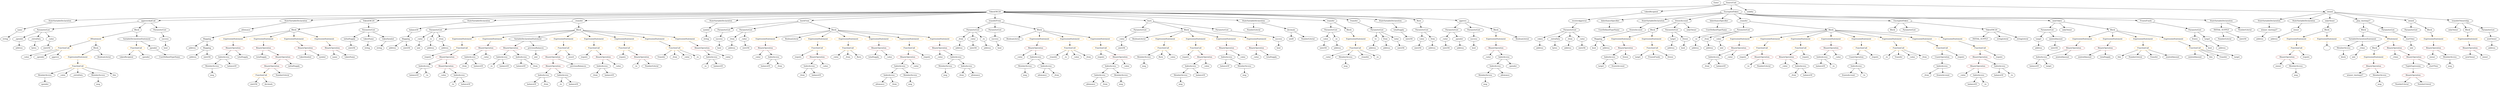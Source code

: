 strict digraph {
	graph [bb="0,0,16514,684"];
	node [label="\N"];
	Enter	[height=0.5,
		pos="11378,666",
		width=0.83628];
	TupleExpression_Unnamed	[color=black,
		height=0.5,
		label=TupleExpression,
		pos="15932,162",
		width=2.0422];
	BinaryOperation_Unnamed_5	[color=brown,
		height=0.5,
		label=BinaryOperation,
		pos="15932,90",
		width=1.9867];
	TupleExpression_Unnamed -> BinaryOperation_Unnamed_5	[pos="e,15932,108.1 15932,143.7 15932,136.41 15932,127.73 15932,119.54"];
	ExpressionStatement_Unnamed_20	[color=orange,
		height=0.5,
		label=ExpressionStatement,
		pos="9900.1,378",
		width=2.458];
	BinaryOperation_Unnamed_24	[color=brown,
		height=0.5,
		label=BinaryOperation,
		pos="9900.1,306",
		width=1.9867];
	ExpressionStatement_Unnamed_20 -> BinaryOperation_Unnamed_24	[pos="e,9900.1,324.1 9900.1,359.7 9900.1,352.41 9900.1,343.73 9900.1,335.54"];
	NumberLiteral_Unnamed	[color=black,
		height=0.5,
		label=NumberLiteral,
		pos="15859,18",
		width=1.765];
	VariableDeclarationStatement_Unnamed	[color=black,
		height=0.5,
		label=VariableDeclarationStatement,
		pos="15603,378",
		width=3.3174];
	MemberAccess_Unnamed_2	[color=black,
		height=0.5,
		label=MemberAccess,
		pos="15480,306",
		width=1.9174];
	VariableDeclarationStatement_Unnamed -> MemberAccess_Unnamed_2	[pos="e,15508,322.91 15574,360.23 15557,350.72 15536,338.72 15518,328.52"];
	VariableDeclaration__vtime	[color=black,
		height=0.5,
		label=_vtime,
		pos="15603,306",
		width=0.98875];
	VariableDeclarationStatement_Unnamed -> VariableDeclaration__vtime	[pos="e,15603,324.1 15603,359.7 15603,352.41 15603,343.73 15603,335.54"];
	ParameterList_Unnamed_11	[color=black,
		height=0.5,
		label=ParameterList,
		pos="9612.1,450",
		width=1.7095];
	Parameter__value_4	[color=black,
		height=0.5,
		label=_value,
		pos="9552.1,378",
		width=0.96103];
	ParameterList_Unnamed_11 -> Parameter__value_4	[pos="e,9565.7,394.83 9597.6,432.05 9590.2,423.47 9581.2,412.89 9573.1,403.44"];
	Parameter__spender	[color=black,
		height=0.5,
		label=_spender,
		pos="9650.1,378",
		width=1.2521];
	ParameterList_Unnamed_11 -> Parameter__spender	[pos="e,9641,395.79 9621.3,432.05 9625.6,424.14 9630.8,414.54 9635.6,405.69"];
	FunctionCall_Unnamed_16	[color=orange,
		height=0.5,
		label=FunctionCall,
		pos="5981.1,306",
		width=1.6125];
	BinaryOperation_Unnamed_29	[color=brown,
		height=0.5,
		label=BinaryOperation,
		pos="5972.1,234",
		width=1.9867];
	FunctionCall_Unnamed_16 -> BinaryOperation_Unnamed_29	[pos="e,5974.3,252.1 5978.9,287.7 5977.9,280.32 5976.8,271.52 5975.7,263.25"];
	Identifier_require_7	[color=black,
		height=0.5,
		label=require,
		pos="6098.1,234",
		width=1.0026];
	FunctionCall_Unnamed_16 -> Identifier_require_7	[pos="e,6075.8,248.37 6007.1,289.46 6024.5,279.07 6047.5,265.3 6066,254.22"];
	ParameterList_Unnamed	[color=black,
		height=0.5,
		label=ParameterList,
		pos="15932,450",
		width=1.7095];
	ParameterList_Unnamed_13	[color=black,
		height=0.5,
		label=ParameterList,
		pos="291.1,450",
		width=1.7095];
	Parameter__spender_1	[color=black,
		height=0.5,
		label=_spender,
		pos="125.1,378",
		width=1.2521];
	ParameterList_Unnamed_13 -> Parameter__spender_1	[pos="e,155.42,391.79 257.11,434.67 230.62,423.49 193.74,407.94 165.7,396.12"];
	Parameter__extraData_1	[color=black,
		height=0.5,
		label=_extraData,
		pos="239.1,378",
		width=1.4046];
	ParameterList_Unnamed_13 -> Parameter__extraData_1	[pos="e,251.58,395.79 278.52,432.05 272.45,423.89 265.04,413.91 258.29,404.82"];
	Parameter__value_5	[color=black,
		height=0.5,
		label=_value,
		pos="342.1,378",
		width=0.96103];
	ParameterList_Unnamed_13 -> Parameter__value_5	[pos="e,330.22,395.31 303.45,432.05 309.49,423.77 316.88,413.62 323.58,404.42"];
	IfStatement_Unnamed	[color=orange,
		height=0.5,
		label=IfStatement,
		pos="15793,378",
		width=1.4739];
	Block_Unnamed_4	[color=black,
		height=0.5,
		label=Block,
		pos="15690,306",
		width=0.90558];
	IfStatement_Unnamed -> Block_Unnamed_4	[pos="e,15710,320.6 15770,361.46 15755,351.32 15736,337.99 15720,327.05"];
	BinaryOperation_Unnamed_3	[color=brown,
		height=0.5,
		label=BinaryOperation,
		pos="15812,306",
		width=1.9867];
	IfStatement_Unnamed -> BinaryOperation_Unnamed_3	[pos="e,15807,324.1 15798,359.7 15800,352.24 15802,343.32 15805,334.97"];
	VariableDeclaration_to	[color=black,
		height=0.5,
		label=to,
		pos="9070.1,378",
		width=0.75];
	ElementaryTypeName_address_9	[color=black,
		height=0.5,
		label=address,
		pos="9050.1,306",
		width=1.0996];
	VariableDeclaration_to -> ElementaryTypeName_address_9	[pos="e,9055,324.28 9065.3,360.05 9063.1,352.6 9060.6,343.64 9058.2,335.22"];
	Identifier_balanceOf_13	[color=black,
		height=0.5,
		label=balanceOf,
		pos="5051.1,162",
		width=1.3491];
	Identifier__from_14	[color=black,
		height=0.5,
		label=_from,
		pos="12813,90",
		width=0.93331];
	Block_Unnamed_17	[color=black,
		height=0.5,
		label=Block,
		pos="10950,450",
		width=0.90558];
	ExpressionStatement_Unnamed_44	[color=orange,
		height=0.5,
		label=ExpressionStatement,
		pos="10749,378",
		width=2.458];
	Block_Unnamed_17 -> ExpressionStatement_Unnamed_44	[pos="e,10796,393.66 10925,438.49 10919,436.28 10914,434.01 10908,432 10875,419.68 10837,407.01 10806,397.16"];
	ExpressionStatement_Unnamed_45	[color=orange,
		height=0.5,
		label=ExpressionStatement,
		pos="10944,378",
		width=2.458];
	Block_Unnamed_17 -> ExpressionStatement_Unnamed_45	[pos="e,10946,396.1 10949,431.7 10948,424.41 10947,415.73 10947,407.54"];
	Identifier__value_10	[color=black,
		height=0.5,
		label=_value,
		pos="158.1,234",
		width=0.96103];
	MemberAccess_Unnamed_11	[color=black,
		height=0.5,
		label=MemberAccess,
		pos="7768.1,90",
		width=1.9174];
	Identifier_msg_9	[color=black,
		height=0.5,
		label=msg,
		pos="7768.1,18",
		width=0.75];
	MemberAccess_Unnamed_11 -> Identifier_msg_9	[pos="e,7768.1,36.104 7768.1,71.697 7768.1,64.407 7768.1,55.726 7768.1,47.536"];
	Parameter_success	[color=black,
		height=0.5,
		label=success,
		pos="6567.1,378",
		width=1.1135];
	ElementaryTypeName_bool	[color=black,
		height=0.5,
		label=bool,
		pos="6582.1,306",
		width=0.76697];
	Parameter_success -> ElementaryTypeName_bool	[pos="e,6578.4,324.1 6570.8,359.7 6572.4,352.32 6574.3,343.52 6576.1,335.25"];
	MemberAccess_Unnamed_15	[color=black,
		height=0.5,
		label=MemberAccess,
		pos="6226.1,162",
		width=1.9174];
	Identifier_msg_13	[color=black,
		height=0.5,
		label=msg,
		pos="6226.1,90",
		width=0.75];
	MemberAccess_Unnamed_15 -> Identifier_msg_13	[pos="e,6226.1,108.1 6226.1,143.7 6226.1,136.41 6226.1,127.73 6226.1,119.54"];
	Identifier_newOwner	[color=black,
		height=0.5,
		label=newOwner,
		pos="16320,234",
		width=1.4046];
	ParameterList_Unnamed_3	[color=black,
		height=0.5,
		label=ParameterList,
		pos="10396,450",
		width=1.7095];
	Parameter__token	[color=black,
		height=0.5,
		label=_token,
		pos="10189,378",
		width=1.0026];
	ParameterList_Unnamed_3 -> Parameter__token	[pos="e,10217,389.81 10355,436.22 10322,425.78 10275,410.45 10234,396 10232,395.27 10230,394.51 10228,393.74"];
	Parameter__extraData	[color=black,
		height=0.5,
		label=_extraData,
		pos="10294,378",
		width=1.4046];
	ParameterList_Unnamed_3 -> Parameter__extraData	[pos="e,10317,394.5 10373,432.94 10359,423.47 10341,411.35 10326,401"];
	Parameter__from	[color=black,
		height=0.5,
		label=_from,
		pos="10396,378",
		width=0.93331];
	ParameterList_Unnamed_3 -> Parameter__from	[pos="e,10396,396.1 10396,431.7 10396,424.41 10396,415.73 10396,407.54"];
	Parameter__value	[color=black,
		height=0.5,
		label=_value,
		pos="10482,378",
		width=0.96103];
	ParameterList_Unnamed_3 -> Parameter__value	[pos="e,10464,393.72 10416,432.76 10428,423.27 10443,411.17 10455,400.85"];
	Parameter__from_3	[color=black,
		height=0.5,
		label=_from,
		pos="4827.1,378",
		width=0.93331];
	ElementaryTypeName_address_18	[color=black,
		height=0.5,
		label=address,
		pos="4827.1,306",
		width=1.0996];
	Parameter__from_3 -> ElementaryTypeName_address_18	[pos="e,4827.1,324.1 4827.1,359.7 4827.1,352.41 4827.1,343.73 4827.1,335.54"];
	VariableDeclaration_totalSupply	[color=black,
		height=0.5,
		label=totalSupply,
		pos="9244.1,450",
		width=1.4739];
	ElementaryTypeName_uint256_1	[color=black,
		height=0.5,
		label=uint256,
		pos="9305.1,378",
		width=1.0442];
	VariableDeclaration_totalSupply -> ElementaryTypeName_uint256_1	[pos="e,9291.2,394.99 9258.6,432.41 9266.1,423.74 9275.5,412.97 9283.9,403.38"];
	Identifier__value_1	[color=black,
		height=0.5,
		label=_value,
		pos="2900.1,90",
		width=0.96103];
	Parameter_startTime	[color=black,
		height=0.5,
		label=startTime,
		pos="15910,378",
		width=1.266];
	ElementaryTypeName_uint	[color=black,
		height=0.5,
		label=uint,
		pos="15929,306",
		width=0.75];
	Parameter_startTime -> ElementaryTypeName_uint	[pos="e,15924,324.1 15915,359.7 15917,352.24 15919,343.32 15922,334.97"];
	ElementaryTypeName_string	[color=black,
		height=0.5,
		label=string,
		pos="31.104,378",
		width=0.864];
	Identifier_msg_10	[color=black,
		height=0.5,
		label=msg,
		pos="8209.1,90",
		width=0.75];
	ExpressionStatement_Unnamed_1	[color=orange,
		height=0.5,
		label=ExpressionStatement,
		pos="15182,378",
		width=2.458];
	FunctionCall_Unnamed	[color=orange,
		height=0.5,
		label=FunctionCall,
		pos="15182,306",
		width=1.6125];
	ExpressionStatement_Unnamed_1 -> FunctionCall_Unnamed	[pos="e,15182,324.1 15182,359.7 15182,352.41 15182,343.73 15182,335.54"];
	ElementaryTypeName_uint256_6	[color=black,
		height=0.5,
		label=uint256,
		pos="2331.1,306",
		width=1.0442];
	Identifier__value_5	[color=black,
		height=0.5,
		label=_value,
		pos="8747.1,234",
		width=0.96103];
	ExpressionStatement_Unnamed_11	[color=orange,
		height=0.5,
		label=ExpressionStatement,
		pos="3081.1,378",
		width=2.458];
	FunctionCall_Unnamed_4	[color=orange,
		height=0.5,
		label=FunctionCall,
		pos="3075.1,306",
		width=1.6125];
	ExpressionStatement_Unnamed_11 -> FunctionCall_Unnamed_4	[pos="e,3076.6,324.1 3079.6,359.7 3079,352.41 3078.3,343.73 3077.5,335.54"];
	IndexAccess_Unnamed_19	[color=black,
		height=0.5,
		label=IndexAccess,
		pos="5916.1,162",
		width=1.6402];
	IndexAccess_Unnamed_20	[color=black,
		height=0.5,
		label=IndexAccess,
		pos="5843.1,90",
		width=1.6402];
	IndexAccess_Unnamed_19 -> IndexAccess_Unnamed_20	[pos="e,5860.3,107.47 5898.8,144.41 5889.7,135.69 5878.4,124.85 5868.3,115.21"];
	MemberAccess_Unnamed_14	[color=black,
		height=0.5,
		label=MemberAccess,
		pos="5989.1,90",
		width=1.9174];
	IndexAccess_Unnamed_19 -> MemberAccess_Unnamed_14	[pos="e,5971.7,107.71 5933.4,144.41 5942.4,135.76 5953.6,125 5963.6,115.42"];
	Block_Unnamed_10	[color=black,
		height=0.5,
		label=Block,
		pos="873.1,450",
		width=0.90558];
	IfStatement_Unnamed_1	[color=orange,
		height=0.5,
		label=IfStatement,
		pos="640.1,378",
		width=1.4739];
	Block_Unnamed_10 -> IfStatement_Unnamed_1	[pos="e,678.77,390.62 845,440.56 806.56,429.01 736.99,408.11 689.69,393.9"];
	VariableDeclarationStatement_Unnamed_2	[color=black,
		height=0.5,
		label=VariableDeclarationStatement,
		pos="873.1,378",
		width=3.3174];
	Block_Unnamed_10 -> VariableDeclarationStatement_Unnamed_2	[pos="e,873.1,396.1 873.1,431.7 873.1,424.41 873.1,415.73 873.1,407.54"];
	ElementaryTypeName_address_13	[color=black,
		height=0.5,
		label=address,
		pos="8809.1,306",
		width=1.0996];
	BinaryOperation_Unnamed_30	[color=brown,
		height=0.5,
		label=BinaryOperation,
		pos="5054.1,306",
		width=1.9867];
	Identifier__value_18	[color=black,
		height=0.5,
		label=_value,
		pos="4969.1,234",
		width=0.96103];
	BinaryOperation_Unnamed_30 -> Identifier__value_18	[pos="e,4987.1,249.8 5034,288.41 5022.5,278.98 5008,267.05 4995.6,256.86"];
	IndexAccess_Unnamed_21	[color=black,
		height=0.5,
		label=IndexAccess,
		pos="5081.1,234",
		width=1.6402];
	BinaryOperation_Unnamed_30 -> IndexAccess_Unnamed_21	[pos="e,5074.5,252.1 5060.8,287.7 5063.7,280.15 5067.2,271.12 5070.4,262.68"];
	ElementaryTypeName_address	[color=black,
		height=0.5,
		label=address,
		pos="15036,378",
		width=1.0996];
	Identifier__to	[color=black,
		height=0.5,
		label=_to,
		pos="4217.1,162",
		width=0.75];
	ElementaryTypeName_bool_5	[color=black,
		height=0.5,
		label=bool,
		pos="10562,306",
		width=0.76697];
	VariableDeclaration_allowance	[color=black,
		height=0.5,
		label=allowance,
		pos="1589.1,450",
		width=1.3076];
	Mapping_Unnamed_1	[color=black,
		height=0.5,
		label=Mapping,
		pos="1368.1,378",
		width=1.2105];
	VariableDeclaration_allowance -> Mapping_Unnamed_1	[pos="e,1402.1,389.76 1553.6,437.75 1515.4,425.65 1454.5,406.36 1413,393.21"];
	ParameterList_Unnamed_4	[color=black,
		height=0.5,
		label=ParameterList,
		pos="9084.1,450",
		width=1.7095];
	ParameterList_Unnamed_4 -> VariableDeclaration_to	[pos="e,9073.5,396.1 9080.6,431.7 9079.2,424.32 9077.4,415.52 9075.8,407.25"];
	VariableDeclaration_from	[color=black,
		height=0.5,
		label=from,
		pos="9144.1,378",
		width=0.7947];
	ParameterList_Unnamed_4 -> VariableDeclaration_from	[pos="e,9130.9,394.36 9098.6,432.05 9106.1,423.35 9115.3,412.59 9123.5,403.03"];
	VariableDeclaration_value	[color=black,
		height=0.5,
		label=value,
		pos="9220.1,378",
		width=0.82242];
	ParameterList_Unnamed_4 -> VariableDeclaration_value	[pos="e,9198.2,390.26 9113.6,433.81 9135.6,422.49 9165.6,407.06 9188.1,395.45"];
	Identifier__to_14	[color=black,
		height=0.5,
		label=_to,
		pos="12530,234",
		width=0.75];
	Identifier_balanceOf_19	[color=black,
		height=0.5,
		label=balanceOf,
		pos="13466,162",
		width=1.3491];
	ExpressionStatement_Unnamed_37	[color=orange,
		height=0.5,
		label=ExpressionStatement,
		pos="11548,378",
		width=2.458];
	BinaryOperation_Unnamed_37	[color=brown,
		height=0.5,
		label=BinaryOperation,
		pos="11537,306",
		width=1.9867];
	ExpressionStatement_Unnamed_37 -> BinaryOperation_Unnamed_37	[pos="e,11540,324.1 11545,359.7 11544,352.32 11543,343.52 11542,335.25"];
	ElementaryTypeName_uint_1	[color=black,
		height=0.5,
		label=uint,
		pos="15538,234",
		width=0.75];
	StateVariableDeclaration_Unnamed_1	[color=black,
		height=0.5,
		label=StateVariableDeclaration,
		pos="15014,522",
		width=2.8184];
	VariableDeclaration_winner_tmstmp27	[color=black,
		height=0.5,
		label=winner_tmstmp27,
		pos="15014,450",
		width=2.1392];
	StateVariableDeclaration_Unnamed_1 -> VariableDeclaration_winner_tmstmp27	[pos="e,15014,468.1 15014,503.7 15014,496.41 15014,487.73 15014,479.54"];
	Identifier_totalSupply	[color=black,
		height=0.5,
		label=totalSupply,
		pos="1737.1,234",
		width=1.4739];
	Identifier_require_3	[color=black,
		height=0.5,
		label=require,
		pos="2800.1,234",
		width=1.0026];
	FunctionCall_Unnamed_4 -> Identifier_require_3	[pos="e,2827.5,246.06 3031.5,293.74 3023.7,291.78 3015.7,289.8 3008.1,288 2935.9,270.87 2916.2,273.16 2845.1,252 2842.9,251.33 2840.6,\
250.6 2838.2,249.84"];
	BinaryOperation_Unnamed_15	[color=brown,
		height=0.5,
		label=BinaryOperation,
		pos="2926.1,234",
		width=1.9867];
	FunctionCall_Unnamed_4 -> BinaryOperation_Unnamed_15	[pos="e,2959,250.46 3044.2,290.5 3022.5,280.31 2993.3,266.55 2969.3,255.28"];
	Parameter__to_3	[color=black,
		height=0.5,
		label=_to,
		pos="11242,378",
		width=0.75];
	ElementaryTypeName_address_22	[color=black,
		height=0.5,
		label=address,
		pos="11238,306",
		width=1.0996];
	Parameter__to_3 -> ElementaryTypeName_address_22	[pos="e,11239,324.1 11241,359.7 11241,352.41 11240,343.73 11240,335.54"];
	ParameterList_Unnamed_18	[color=black,
		height=0.5,
		label=ParameterList,
		pos="4770.1,450",
		width=1.7095];
	Parameter_success_4	[color=black,
		height=0.5,
		label=success,
		pos="4735.1,378",
		width=1.1135];
	ParameterList_Unnamed_18 -> Parameter_success_4	[pos="e,4743.4,395.62 4761.5,431.7 4757.5,423.87 4752.8,414.44 4748.5,405.73"];
	Identifier__to_3	[color=black,
		height=0.5,
		label=_to,
		pos="3234.1,162",
		width=0.75];
	VariableDeclaration_owner	[color=black,
		height=0.5,
		label=owner,
		pos="15189,450",
		width=0.93331];
	VariableDeclaration_owner -> ElementaryTypeName_address	[pos="e,15063,391.46 15164,437.6 15140,426.36 15102,409.06 15074,396.17"];
	Identifier_require_2	[color=black,
		height=0.5,
		label=require,
		pos="3873.1,234",
		width=1.0026];
	BinaryOperation_Unnamed_11	[color=brown,
		height=0.5,
		label=BinaryOperation,
		pos="2204.1,306",
		width=1.9867];
	Identifier_name	[color=black,
		height=0.5,
		label=name,
		pos="2232.1,234",
		width=0.83628];
	BinaryOperation_Unnamed_11 -> Identifier_name	[pos="e,2225.5,251.62 2211,287.7 2214.1,280.04 2217.8,270.85 2221.2,262.3"];
	Identifier_tokenName	[color=black,
		height=0.5,
		label=tokenName,
		pos="2333.1,234",
		width=1.46];
	BinaryOperation_Unnamed_11 -> Identifier_tokenName	[pos="e,2306.1,249.63 2233.4,289.12 2252,279.02 2276.2,265.86 2296.2,255.04"];
	IndexAccess_Unnamed_18	[color=black,
		height=0.5,
		label=IndexAccess,
		pos="5270.1,162",
		width=1.6402];
	Identifier__from_8	[color=black,
		height=0.5,
		label=_from,
		pos="5220.1,90",
		width=0.93331];
	IndexAccess_Unnamed_18 -> Identifier__from_8	[pos="e,5231.8,107.31 5258,144.05 5252.1,135.77 5244.8,125.62 5238.3,116.42"];
	Identifier_balanceOf_12	[color=black,
		height=0.5,
		label=balanceOf,
		pos="5320.1,90",
		width=1.3491];
	IndexAccess_Unnamed_18 -> Identifier_balanceOf_12	[pos="e,5308.1,107.79 5282.2,144.05 5288,135.97 5295,126.12 5301.5,117.11"];
	Identifier_require_8	[color=black,
		height=0.5,
		label=require,
		pos="11564,234",
		width=1.0026];
	BinaryOperation_Unnamed_39	[color=brown,
		height=0.5,
		label=BinaryOperation,
		pos="13720,306",
		width=1.9867];
	IndexAccess_Unnamed_31	[color=black,
		height=0.5,
		label=IndexAccess,
		pos="13491,234",
		width=1.6402];
	BinaryOperation_Unnamed_39 -> IndexAccess_Unnamed_31	[pos="e,13532,247.4 13676,291.5 13638,279.85 13583,262.99 13543,250.73"];
	Identifier_mintedAmount	[color=black,
		height=0.5,
		label=mintedAmount,
		pos="13634,234",
		width=1.8204];
	BinaryOperation_Unnamed_39 -> Identifier_mintedAmount	[pos="e,13654,251.47 13700,288.41 13689,279.52 13675,268.41 13663,258.63"];
	BinaryOperation_Unnamed_9	[color=brown,
		height=0.5,
		label=BinaryOperation,
		pos="1807.1,162",
		width=1.9867];
	FunctionCall_Unnamed_1	[color=orange,
		height=0.5,
		label=FunctionCall,
		pos="1737.1,90",
		width=1.6125];
	BinaryOperation_Unnamed_9 -> FunctionCall_Unnamed_1	[pos="e,1753.4,107.31 1790.2,144.05 1781.5,135.42 1770.9,124.76 1761.4,115.27"];
	NumberLiteral_Unnamed_4	[color=black,
		height=0.5,
		label=NumberLiteral,
		pos="1877.1,90",
		width=1.765];
	BinaryOperation_Unnamed_9 -> NumberLiteral_Unnamed_4	[pos="e,1860.3,107.79 1824,144.05 1832.6,135.54 1843,125.07 1852.4,115.68"];
	BinaryOperation_Unnamed_36	[color=brown,
		height=0.5,
		label=BinaryOperation,
		pos="13165,162",
		width=1.9867];
	Identifier__value_23	[color=black,
		height=0.5,
		label=_value,
		pos="13059,90",
		width=0.96103];
	BinaryOperation_Unnamed_36 -> Identifier__value_23	[pos="e,13080,104.79 13141,144.76 13125,134.73 13106,121.78 13090,111.1"];
	IndexAccess_Unnamed_25	[color=black,
		height=0.5,
		label=IndexAccess,
		pos="13171,90",
		width=1.6402];
	BinaryOperation_Unnamed_36 -> IndexAccess_Unnamed_25	[pos="e,13170,108.1 13167,143.7 13167,136.41 13168,127.73 13169,119.54"];
	StateVariableDeclaration_Unnamed	[color=black,
		height=0.5,
		label=StateVariableDeclaration,
		pos="15235,522",
		width=2.8184];
	StateVariableDeclaration_Unnamed -> VariableDeclaration_owner	[pos="e,15200,467.14 15224,503.7 15218,495.58 15212,485.74 15206,476.76"];
	BinaryOperation_Unnamed_14	[color=brown,
		height=0.5,
		label=BinaryOperation,
		pos="3999.1,234",
		width=1.9867];
	IndexAccess_Unnamed_1	[color=black,
		height=0.5,
		label=IndexAccess,
		pos="3991.1,162",
		width=1.6402];
	BinaryOperation_Unnamed_14 -> IndexAccess_Unnamed_1	[pos="e,3993.1,180.1 3997.1,215.7 3996.3,208.41 3995.3,199.73 3994.4,191.54"];
	Identifier__value	[color=black,
		height=0.5,
		label=_value,
		pos="4103.1,162",
		width=0.96103];
	BinaryOperation_Unnamed_14 -> Identifier__value	[pos="e,4082.6,176.79 4023.2,216.76 4038.1,206.73 4057.4,193.78 4073.2,183.1"];
	BinaryOperation_Unnamed_6	[color=brown,
		height=0.5,
		label=BinaryOperation,
		pos="15671,162",
		width=1.9867];
	Identifier_winner_tmstmp27	[color=black,
		height=0.5,
		label=winner_tmstmp27,
		pos="15546,90",
		width=2.1392];
	BinaryOperation_Unnamed_6 -> Identifier_winner_tmstmp27	[pos="e,15575,107.06 15643,145.12 15626,135.52 15604,123.15 15585,112.67"];
	MemberAccess_Unnamed_3	[color=black,
		height=0.5,
		label=MemberAccess,
		pos="15710,90",
		width=1.9174];
	BinaryOperation_Unnamed_6 -> MemberAccess_Unnamed_3	[pos="e,15701,108.1 15681,143.7 15685,135.98 15690,126.71 15695,118.11"];
	Identifier_balanceOf_4	[color=black,
		height=0.5,
		label=balanceOf,
		pos="3443.1,162",
		width=1.3491];
	ExpressionStatement_Unnamed_12	[color=orange,
		height=0.5,
		label=ExpressionStatement,
		pos="3276.1,378",
		width=2.458];
	BinaryOperation_Unnamed_18	[color=brown,
		height=0.5,
		label=BinaryOperation,
		pos="3223.1,306",
		width=1.9867];
	ExpressionStatement_Unnamed_12 -> BinaryOperation_Unnamed_18	[pos="e,3235.8,323.79 3263.3,360.05 3257.1,351.89 3249.5,341.91 3242.7,332.82"];
	ElementaryTypeName_address_1	[color=black,
		height=0.5,
		label=address,
		pos="16463,306",
		width=1.0996];
	ElementaryTypeName_uint256_7	[color=black,
		height=0.5,
		label=uint256,
		pos="1687.1,18",
		width=1.0442];
	FunctionCall_Unnamed_1 -> ElementaryTypeName_uint256_7	[pos="e,1698.8,35.307 1725,72.055 1719.1,63.767 1711.8,53.618 1705.3,44.424"];
	Identifier_decimals	[color=black,
		height=0.5,
		label=decimals,
		pos="1786.1,18",
		width=1.1967];
	FunctionCall_Unnamed_1 -> Identifier_decimals	[pos="e,1774.4,35.789 1749,72.055 1754.6,63.973 1761.5,54.121 1767.8,45.112"];
	Identifier_require_1	[color=black,
		height=0.5,
		label=require,
		pos="4125.1,234",
		width=1.0026];
	BinaryOperation_Unnamed_2	[color=brown,
		height=0.5,
		label=BinaryOperation,
		pos="16320,306",
		width=1.9867];
	BinaryOperation_Unnamed_2 -> Identifier_newOwner	[pos="e,16320,252.1 16320,287.7 16320,280.41 16320,271.73 16320,263.54"];
	Identifier_owner_2	[color=black,
		height=0.5,
		label=owner,
		pos="16422,234",
		width=0.93331];
	BinaryOperation_Unnamed_2 -> Identifier_owner_2	[pos="e,16402,248.72 16344,288.59 16359,278.55 16377,265.63 16393,255"];
	ElementaryTypeName_string_2	[color=black,
		height=0.5,
		label=string,
		pos="2430.1,306",
		width=0.864];
	ElementaryTypeName_bool_1	[color=black,
		height=0.5,
		label=bool,
		pos="9753.1,306",
		width=0.76697];
	ElementaryTypeName_address_12	[color=black,
		height=0.5,
		label=address,
		pos="2862.1,306",
		width=1.0996];
	Identifier_frozenAccount	[color=black,
		height=0.5,
		label=frozenAccount,
		pos="12931,90",
		width=1.8343];
	IndexAccess_Unnamed_6	[color=black,
		height=0.5,
		label=IndexAccess,
		pos="3084.1,234",
		width=1.6402];
	Identifier__from_2	[color=black,
		height=0.5,
		label=_from,
		pos="3040.1,162",
		width=0.93331];
	IndexAccess_Unnamed_6 -> Identifier__from_2	[pos="e,3050.4,179.31 3073.5,216.05 3068.4,207.94 3062.1,198.04 3056.5,189.01"];
	Identifier_balanceOf_6	[color=black,
		height=0.5,
		label=balanceOf,
		pos="3140.1,162",
		width=1.3491];
	IndexAccess_Unnamed_6 -> Identifier_balanceOf_6	[pos="e,3126.7,179.79 3097.7,216.05 3104.3,207.8 3112.3,197.7 3119.7,188.54"];
	Identifier__value_14	[color=black,
		height=0.5,
		label=_value,
		pos="8284.1,234",
		width=0.96103];
	Identifier_this_1	[color=black,
		height=0.5,
		label=this,
		pos="14018,234",
		width=0.75];
	ParameterList_Unnamed_7	[color=black,
		height=0.5,
		label=ParameterList,
		pos="2901.1,450",
		width=1.7095];
	Parameter__value_1	[color=black,
		height=0.5,
		label=_value,
		pos="2782.1,378",
		width=0.96103];
	ParameterList_Unnamed_7 -> Parameter__value_1	[pos="e,2804.4,392.14 2874.7,433.46 2856.8,422.95 2833.1,409 2814.1,397.85"];
	Parameter__to	[color=black,
		height=0.5,
		label=_to,
		pos="2862.1,378",
		width=0.75];
	ParameterList_Unnamed_7 -> Parameter__to	[pos="e,2871.2,395.31 2891.7,432.05 2887.2,424.03 2881.7,414.26 2876.8,405.3"];
	Parameter__from_1	[color=black,
		height=0.5,
		label=_from,
		pos="2941.1,378",
		width=0.93331];
	ParameterList_Unnamed_7 -> Parameter__from_1	[pos="e,2931.8,395.31 2910.8,432.05 2915.4,424.03 2921,414.26 2926.1,405.3"];
	InheritanceSpecifier_Unnamed_1	[color=black,
		height=0.5,
		label=InheritanceSpecifier,
		pos="10663,522",
		width=2.3333];
	UserDefinedTypeName_Unnamed_2	[color=black,
		height=0.5,
		label=UserDefinedTypeName,
		pos="10651,450",
		width=2.7214];
	InheritanceSpecifier_Unnamed_1 -> UserDefinedTypeName_Unnamed_2	[pos="e,10654,468.1 10660,503.7 10659,496.32 10657,487.52 10656,479.25"];
	NumberLiteral_Unnamed_1	[color=black,
		height=0.5,
		label=NumberLiteral,
		pos="16004,18",
		width=1.765];
	Identifier_mintedAmount_1	[color=black,
		height=0.5,
		label=mintedAmount,
		pos="13783,234",
		width=1.8204];
	ParameterList_Unnamed_19	[color=black,
		height=0.5,
		label=ParameterList,
		pos="14501,450",
		width=1.7095];
	VariableDeclaration_frozen	[color=black,
		height=0.5,
		label=frozen,
		pos="14501,378",
		width=0.94717];
	ParameterList_Unnamed_19 -> VariableDeclaration_frozen	[pos="e,14501,396.1 14501,431.7 14501,424.41 14501,415.73 14501,407.54"];
	VariableDeclaration_target	[color=black,
		height=0.5,
		label=target,
		pos="14584,378",
		width=0.864];
	ParameterList_Unnamed_19 -> VariableDeclaration_target	[pos="e,14567,393.48 14520,432.76 14532,423.21 14546,411.01 14558,400.64"];
	ElementaryTypeName_bool_6	[color=black,
		height=0.5,
		label=bool,
		pos="14630,306",
		width=0.76697];
	VariableDeclaration_frozen -> ElementaryTypeName_bool_6	[pos="e,14609,318.25 14524,364.49 14545,353.1 14576,336.2 14599,323.66"];
	Identifier__to_4	[color=black,
		height=0.5,
		label=_to,
		pos="4700.1,162",
		width=0.75];
	FunctionCall_Unnamed_22	[color=orange,
		height=0.5,
		label=FunctionCall,
		pos="12328,306",
		width=1.6125];
	UnaryOperation_Unnamed_1	[color=black,
		height=0.5,
		label=UnaryOperation,
		pos="12325,234",
		width=1.9452];
	FunctionCall_Unnamed_22 -> UnaryOperation_Unnamed_1	[pos="e,12326,252.1 12327,287.7 12327,280.41 12327,271.73 12326,263.54"];
	Identifier_require_12	[color=black,
		height=0.5,
		label=require,
		pos="12449,234",
		width=1.0026];
	FunctionCall_Unnamed_22 -> Identifier_require_12	[pos="e,12426,248.21 12355,289.64 12373,279.13 12397,265.13 12416,253.94"];
	BinaryOperation_Unnamed_10	[color=brown,
		height=0.5,
		label=BinaryOperation,
		pos="1558.1,306",
		width=1.9867];
	IndexAccess_Unnamed	[color=black,
		height=0.5,
		label=IndexAccess,
		pos="1483.1,234",
		width=1.6402];
	BinaryOperation_Unnamed_10 -> IndexAccess_Unnamed	[pos="e,1500.8,251.47 1540.3,288.41 1531,279.69 1519.4,268.85 1509,259.21"];
	Identifier_totalSupply_1	[color=black,
		height=0.5,
		label=totalSupply,
		pos="1613.1,234",
		width=1.4739];
	BinaryOperation_Unnamed_10 -> Identifier_totalSupply_1	[pos="e,1599.9,251.79 1571.4,288.05 1577.8,279.89 1585.7,269.91 1592.8,260.82"];
	Parameter__from_4	[color=black,
		height=0.5,
		label=_from,
		pos="11321,378",
		width=0.93331];
	ElementaryTypeName_address_21	[color=black,
		height=0.5,
		label=address,
		pos="11335,306",
		width=1.0996];
	Parameter__from_4 -> ElementaryTypeName_address_21	[pos="e,11332,324.1 11325,359.7 11326,352.32 11328,343.52 11329,335.25"];
	ModifierDefinition_onlyOwner	[color=black,
		height=0.5,
		label=onlyOwner,
		pos="15406,522",
		width=1.4323];
	Block_Unnamed_1	[color=black,
		height=0.5,
		label=Block,
		pos="15377,450",
		width=0.90558];
	ModifierDefinition_onlyOwner -> Block_Unnamed_1	[pos="e,15384,467.62 15399,503.7 15396,495.95 15392,486.64 15388,478.02"];
	BinaryOperation_Unnamed	[color=brown,
		height=0.5,
		label=BinaryOperation,
		pos="16062,306",
		width=1.9867];
	Identifier_owner	[color=black,
		height=0.5,
		label=owner,
		pos="16061,234",
		width=0.93331];
	BinaryOperation_Unnamed -> Identifier_owner	[pos="e,16061,252.1 16062,287.7 16062,280.41 16062,271.73 16062,263.54"];
	MemberAccess_Unnamed	[color=black,
		height=0.5,
		label=MemberAccess,
		pos="16182,234",
		width=1.9174];
	BinaryOperation_Unnamed -> MemberAccess_Unnamed	[pos="e,16155,250.98 16090,288.94 16106,279.34 16127,267.01 16145,256.56"];
	FunctionCall_Unnamed_5	[color=orange,
		height=0.5,
		label=FunctionCall,
		pos="4477.1,306",
		width=1.6125];
	Identifier_Transfer	[color=black,
		height=0.5,
		label=Transfer,
		pos="4383.1,234",
		width=1.1689];
	FunctionCall_Unnamed_5 -> Identifier_Transfer	[pos="e,4403.4,250.1 4455.8,289.12 4443,279.61 4426.6,267.39 4412.6,256.97"];
	Identifier__from_3	[color=black,
		height=0.5,
		label=_from,
		pos="4477.1,234",
		width=0.93331];
	FunctionCall_Unnamed_5 -> Identifier__from_3	[pos="e,4477.1,252.1 4477.1,287.7 4477.1,280.41 4477.1,271.73 4477.1,263.54"];
	Identifier__value_4	[color=black,
		height=0.5,
		label=_value,
		pos="4563.1,234",
		width=0.96103];
	FunctionCall_Unnamed_5 -> Identifier__value_4	[pos="e,4545,249.72 4497.1,288.76 4508.7,279.27 4523.6,267.17 4536.3,256.85"];
	Identifier__to_5	[color=black,
		height=0.5,
		label=_to,
		pos="4643.1,234",
		width=0.75];
	FunctionCall_Unnamed_5 -> Identifier__to_5	[pos="e,4621.9,245.26 4512.1,291.34 4538.4,280.92 4575.2,266.03 4607.1,252 4608.6,251.34 4610.1,250.66 4611.7,249.96"];
	Identifier_mintedAmount_3	[color=black,
		height=0.5,
		label=mintedAmount,
		pos="14526,234",
		width=1.8204];
	MemberAccess_Unnamed_8	[color=black,
		height=0.5,
		label=MemberAccess,
		pos="9828.1,90",
		width=1.9174];
	Identifier_msg_7	[color=black,
		height=0.5,
		label=msg,
		pos="9828.1,18",
		width=0.75];
	MemberAccess_Unnamed_8 -> Identifier_msg_7	[pos="e,9828.1,36.104 9828.1,71.697 9828.1,64.407 9828.1,55.726 9828.1,47.536"];
	IndexAccess_Unnamed_31 -> Identifier_balanceOf_19	[pos="e,13472,180.1 13485,215.7 13482,208.15 13479,199.12 13476,190.68"];
	Identifier_target	[color=black,
		height=0.5,
		label=target,
		pos="13564,162",
		width=0.864];
	IndexAccess_Unnamed_31 -> Identifier_target	[pos="e,13548,178.04 13508,216.41 13518,207.31 13530,195.9 13540,185.96"];
	Identifier_balanceOf_7	[color=black,
		height=0.5,
		label=balanceOf,
		pos="4794.1,162",
		width=1.3491];
	FunctionCall_Unnamed_20	[color=orange,
		height=0.5,
		label=FunctionCall,
		pos="13170,306",
		width=1.6125];
	BinaryOperation_Unnamed_35	[color=brown,
		height=0.5,
		label=BinaryOperation,
		pos="13170,234",
		width=1.9867];
	FunctionCall_Unnamed_20 -> BinaryOperation_Unnamed_35	[pos="e,13170,252.1 13170,287.7 13170,280.41 13170,271.73 13170,263.54"];
	Identifier_require_10	[color=black,
		height=0.5,
		label=require,
		pos="13296,234",
		width=1.0026];
	FunctionCall_Unnamed_20 -> Identifier_require_10	[pos="e,13273,248.04 13197,289.81 13217,279.15 13242,264.83 13263,253.5"];
	IndexAccess_Unnamed_28	[color=black,
		height=0.5,
		label=IndexAccess,
		pos="12325,162",
		width=1.6402];
	UnaryOperation_Unnamed_1 -> IndexAccess_Unnamed_28	[pos="e,12325,180.1 12325,215.7 12325,208.41 12325,199.73 12325,191.54"];
	VariableDeclarationStatement_Unnamed_1	[color=black,
		height=0.5,
		label=VariableDeclarationStatement,
		pos="3502.1,378",
		width=3.3174];
	BinaryOperation_Unnamed_17	[color=brown,
		height=0.5,
		label=BinaryOperation,
		pos="3384.1,306",
		width=1.9867];
	VariableDeclarationStatement_Unnamed_1 -> BinaryOperation_Unnamed_17	[pos="e,3411.2,323.07 3473.5,360.05 3457.7,350.65 3437.8,338.85 3420.8,328.77"];
	VariableDeclaration_previousBalances	[color=black,
		height=0.5,
		label=previousBalances,
		pos="3549.1,306",
		width=2.0976];
	VariableDeclarationStatement_Unnamed_1 -> VariableDeclaration_previousBalances	[pos="e,3537.6,324.1 3513.7,359.7 3519,351.81 3525.4,342.3 3531.3,333.55"];
	BinaryOperation_Unnamed_31	[color=brown,
		height=0.5,
		label=BinaryOperation,
		pos="6178.1,306",
		width=1.9867];
	Identifier__value_19	[color=black,
		height=0.5,
		label=_value,
		pos="6187.1,234",
		width=0.96103];
	BinaryOperation_Unnamed_31 -> Identifier__value_19	[pos="e,6184.9,252.1 6180.3,287.7 6181.3,280.32 6182.4,271.52 6183.5,263.25"];
	IndexAccess_Unnamed_22	[color=black,
		height=0.5,
		label=IndexAccess,
		pos="6299.1,234",
		width=1.6402];
	BinaryOperation_Unnamed_31 -> IndexAccess_Unnamed_22	[pos="e,6272.3,250.5 6205.9,288.94 6222.6,279.25 6244.2,266.78 6262.3,256.27"];
	Identifier_msg_1	[color=black,
		height=0.5,
		label=msg,
		pos="15180,90",
		width=0.75];
	Identifier__value_16	[color=black,
		height=0.5,
		label=_value,
		pos="5382.1,162",
		width=0.96103];
	Identifier__from	[color=black,
		height=0.5,
		label=_from,
		pos="3941.1,90",
		width=0.93331];
	IndexAccess_Unnamed_1 -> Identifier__from	[pos="e,3952.8,107.31 3979,144.05 3973.1,135.77 3965.8,125.62 3959.3,116.42"];
	Identifier_balanceOf_1	[color=black,
		height=0.5,
		label=balanceOf,
		pos="4041.1,90",
		width=1.3491];
	IndexAccess_Unnamed_1 -> Identifier_balanceOf_1	[pos="e,4029.1,107.79 4003.2,144.05 4009,135.97 4016,126.12 4022.5,117.11"];
	Identifier__from_1	[color=black,
		height=0.5,
		label=_from,
		pos="3543.1,162",
		width=0.93331];
	ElementaryTypeName_uint256_10	[color=black,
		height=0.5,
		label=uint256,
		pos="9558.1,306",
		width=1.0442];
	Parameter__value_4 -> ElementaryTypeName_uint256_10	[pos="e,9556.6,324.1 9553.6,359.7 9554.2,352.41 9555,343.73 9555.7,335.54"];
	IndexAccess_Unnamed_10	[color=black,
		height=0.5,
		label=IndexAccess,
		pos="7292.1,162",
		width=1.6402];
	IndexAccess_Unnamed_11	[color=black,
		height=0.5,
		label=IndexAccess,
		pos="7219.1,90",
		width=1.6402];
	IndexAccess_Unnamed_10 -> IndexAccess_Unnamed_11	[pos="e,7236.3,107.47 7274.8,144.41 7265.7,135.69 7254.4,124.85 7244.3,115.21"];
	MemberAccess_Unnamed_6	[color=black,
		height=0.5,
		label=MemberAccess,
		pos="7365.1,90",
		width=1.9174];
	IndexAccess_Unnamed_10 -> MemberAccess_Unnamed_6	[pos="e,7347.7,107.71 7309.4,144.41 7318.4,135.76 7329.6,125 7339.6,115.42"];
	StateVariableDeclaration_Unnamed_2	[color=black,
		height=0.5,
		label=StateVariableDeclaration,
		pos="414.1,522",
		width=2.8184];
	VariableDeclaration_name	[color=black,
		height=0.5,
		label=name,
		pos="106.1,450",
		width=0.83628];
	StateVariableDeclaration_Unnamed_2 -> VariableDeclaration_name	[pos="e,134.02,457.34 353.25,507.17 291.48,493.13 197.68,471.81 145.19,459.88"];
	IndexAccess_Unnamed_3	[color=black,
		height=0.5,
		label=IndexAccess,
		pos="2768.1,162",
		width=1.6402];
	Identifier_balanceOf_3	[color=black,
		height=0.5,
		label=balanceOf,
		pos="2692.1,90",
		width=1.3491];
	IndexAccess_Unnamed_3 -> Identifier_balanceOf_3	[pos="e,2709.7,107.23 2750.1,144.41 2740.6,135.63 2728.7,124.69 2718.2,115"];
	Identifier__to_2	[color=black,
		height=0.5,
		label=_to,
		pos="2786.1,90",
		width=0.75];
	IndexAccess_Unnamed_3 -> Identifier__to_2	[pos="e,2781.7,108.1 2772.6,143.7 2774.4,136.32 2776.7,127.52 2778.8,119.25"];
	Block_Unnamed_14	[color=black,
		height=0.5,
		label=Block,
		pos="12533,450",
		width=0.90558];
	BinaryOperation_Unnamed_5 -> NumberLiteral_Unnamed	[pos="e,15877,35.713 15915,72.411 15906,63.757 15895,53.003 15885,43.417"];
	BinaryOperation_Unnamed_5 -> NumberLiteral_Unnamed_1	[pos="e,15987,35.789 15950,72.055 15958,63.543 15969,53.068 15979,43.681"];
	Identifier__value_17	[color=black,
		height=0.5,
		label=_value,
		pos="6028.1,162",
		width=0.96103];
	FunctionCall_Unnamed_6	[color=orange,
		height=0.5,
		label=FunctionCall,
		pos="3728.1,306",
		width=1.6125];
	BinaryOperation_Unnamed_20	[color=brown,
		height=0.5,
		label=BinaryOperation,
		pos="3665.1,234",
		width=1.9867];
	FunctionCall_Unnamed_6 -> BinaryOperation_Unnamed_20	[pos="e,3680.4,251.96 3713.2,288.41 3705.7,280.08 3696.4,269.8 3688,260.49"];
	Identifier_assert	[color=black,
		height=0.5,
		label=assert,
		pos="3787.1,234",
		width=0.89172];
	FunctionCall_Unnamed_6 -> Identifier_assert	[pos="e,3774,250.51 3742.1,288.41 3749.4,279.71 3758.5,268.89 3766.7,259.26"];
	Parameter__value_2	[color=black,
		height=0.5,
		label=_value,
		pos="8724.1,378",
		width=0.96103];
	ElementaryTypeName_uint256_8	[color=black,
		height=0.5,
		label=uint256,
		pos="8714.1,306",
		width=1.0442];
	Parameter__value_2 -> ElementaryTypeName_uint256_8	[pos="e,8716.5,324.1 8721.6,359.7 8720.6,352.32 8719.3,343.52 8718.1,335.25"];
	ParameterList_Unnamed_23	[color=black,
		height=0.5,
		label=ParameterList,
		pos="11075,450",
		width=1.7095];
	Parameter_target_1	[color=black,
		height=0.5,
		label=target,
		pos="11082,378",
		width=0.864];
	ParameterList_Unnamed_23 -> Parameter_target_1	[pos="e,11080,396.1 11077,431.7 11078,424.41 11078,415.73 11079,407.54"];
	Parameter_freeze	[color=black,
		height=0.5,
		label=freeze,
		pos="11164,378",
		width=0.90558];
	ParameterList_Unnamed_23 -> Parameter_freeze	[pos="e,11146,393.25 11096,432.76 11108,423.05 11124,410.6 11137,400.13"];
	Identifier_owner_1	[color=black,
		height=0.5,
		label=owner,
		pos="15059,162",
		width=0.93331];
	ParameterList_Unnamed_17	[color=black,
		height=0.5,
		label=ParameterList,
		pos="4913.1,450",
		width=1.7095];
	ParameterList_Unnamed_17 -> Parameter__from_3	[pos="e,4844.9,393.48 4893.2,432.76 4881.4,423.21 4866.4,411.01 4853.7,400.64"];
	Parameter__value_7	[color=black,
		height=0.5,
		label=_value,
		pos="4913.1,378",
		width=0.96103];
	ParameterList_Unnamed_17 -> Parameter__value_7	[pos="e,4913.1,396.1 4913.1,431.7 4913.1,424.41 4913.1,415.73 4913.1,407.54"];
	BooleanLiteral_Unnamed_3	[color=black,
		height=0.5,
		label=BooleanLiteral,
		pos="7508.1,378",
		width=1.7788];
	Identifier_allowance	[color=black,
		height=0.5,
		label=allowance,
		pos="7153.1,18",
		width=1.3076];
	MemberAccess_Unnamed_7	[color=black,
		height=0.5,
		label=MemberAccess,
		pos="6702.1,162",
		width=1.9174];
	Identifier_msg_6	[color=black,
		height=0.5,
		label=msg,
		pos="6702.1,90",
		width=0.75];
	MemberAccess_Unnamed_7 -> Identifier_msg_6	[pos="e,6702.1,108.1 6702.1,143.7 6702.1,136.41 6702.1,127.73 6702.1,119.54"];
	FunctionDefinition_approveAndCall	[color=black,
		height=0.5,
		label=approveAndCall,
		pos="929.1,522",
		width=1.9867];
	FunctionDefinition_approveAndCall -> ParameterList_Unnamed_13	[pos="e,348.08,457.25 864.42,513.9 743.23,500.61 483.07,472.06 359.27,458.48"];
	FunctionDefinition_approveAndCall -> Block_Unnamed_10	[pos="e,885.77,466.83 915.55,504.05 908.75,495.56 900.39,485.11 892.89,475.73"];
	ParameterList_Unnamed_14	[color=black,
		height=0.5,
		label=ParameterList,
		pos="1021.1,450",
		width=1.7095];
	FunctionDefinition_approveAndCall -> ParameterList_Unnamed_14	[pos="e,999.78,467.23 950.91,504.41 962.79,495.37 977.69,484.03 990.7,474.13"];
	ElementaryTypeName_bool_3	[color=black,
		height=0.5,
		label=bool,
		pos="8411.1,306",
		width=0.76697];
	VariableDeclaration_frozenAccount	[color=black,
		height=0.5,
		label=frozenAccount,
		pos="10833,450",
		width=1.8343];
	Mapping_Unnamed_3	[color=black,
		height=0.5,
		label=Mapping,
		pos="10599,378",
		width=1.2105];
	VariableDeclaration_frozenAccount -> Mapping_Unnamed_3	[pos="e,10633,389.92 10789,436.35 10752,425.81 10699,410.26 10652,396 10649,395.16 10647,394.28 10644,393.39"];
	Identifier_tokenSymbol	[color=black,
		height=0.5,
		label=tokenSymbol,
		pos="2030.1,234",
		width=1.6679];
	NumberLiteral_Unnamed_6	[color=black,
		height=0.5,
		label=NumberLiteral,
		pos="14697,378",
		width=1.765];
	Identifier_block	[color=black,
		height=0.5,
		label=block,
		pos="15461,234",
		width=0.87786];
	MemberAccess_Unnamed_2 -> Identifier_block	[pos="e,15466,252.1 15475,287.7 15473,280.24 15471,271.32 15469,262.97"];
	ExpressionStatement_Unnamed_6	[color=orange,
		height=0.5,
		label=ExpressionStatement,
		pos="1558.1,378",
		width=2.458];
	ExpressionStatement_Unnamed_6 -> BinaryOperation_Unnamed_10	[pos="e,1558.1,324.1 1558.1,359.7 1558.1,352.41 1558.1,343.73 1558.1,335.54"];
	ExpressionStatement_Unnamed_32	[color=orange,
		height=0.5,
		label=ExpressionStatement,
		pos="11743,378",
		width=2.458];
	FunctionCall_Unnamed_18	[color=orange,
		height=0.5,
		label=FunctionCall,
		pos="11690,306",
		width=1.6125];
	ExpressionStatement_Unnamed_32 -> FunctionCall_Unnamed_18	[pos="e,11703,323.79 11730,360.05 11724,351.89 11717,341.91 11710,332.82"];
	BooleanLiteral_Unnamed_1	[color=black,
		height=0.5,
		label=BooleanLiteral,
		pos="10071,378",
		width=1.7788];
	Identifier_allowance_1	[color=black,
		height=0.5,
		label=allowance,
		pos="6821.1,90",
		width=1.3076];
	MemberAccess_Unnamed_9	[color=black,
		height=0.5,
		label=MemberAccess,
		pos="283.1,90",
		width=1.9174];
	Identifier_spender	[color=black,
		height=0.5,
		label=spender,
		pos="283.1,18",
		width=1.1135];
	MemberAccess_Unnamed_9 -> Identifier_spender	[pos="e,283.1,36.104 283.1,71.697 283.1,64.407 283.1,55.726 283.1,47.536"];
	StateVariableDeclaration_Unnamed_7	[color=black,
		height=0.5,
		label=StateVariableDeclaration,
		pos="1810.1,522",
		width=2.8184];
	StateVariableDeclaration_Unnamed_7 -> VariableDeclaration_allowance	[pos="e,1624.5,462.23 1761.9,505.72 1724.2,493.79 1672.2,477.31 1635.1,465.56"];
	ElementaryTypeName_address_7	[color=black,
		height=0.5,
		label=address,
		pos="1273.1,234",
		width=1.0996];
	ElementaryTypeName_bytes_1	[color=black,
		height=0.5,
		label=bytes,
		pos="226.1,306",
		width=0.85014];
	FunctionDefinition_TokenERC20	[color=black,
		height=0.5,
		label=TokenERC20,
		pos="2433.1,522",
		width=1.7234];
	Block_Unnamed_5	[color=black,
		height=0.5,
		label=Block,
		pos="1948.1,450",
		width=0.90558];
	FunctionDefinition_TokenERC20 -> Block_Unnamed_5	[pos="e,1979.6,455.54 2378.4,513.11 2280.8,499.03 2078.8,469.86 1990.7,457.15"];
	ParameterList_Unnamed_6	[color=black,
		height=0.5,
		label=ParameterList,
		pos="2433.1,450",
		width=1.7095];
	FunctionDefinition_TokenERC20 -> ParameterList_Unnamed_6	[pos="e,2433.1,468.1 2433.1,503.7 2433.1,496.41 2433.1,487.73 2433.1,479.54"];
	ExpressionStatement_Unnamed_5	[color=orange,
		height=0.5,
		label=ExpressionStatement,
		pos="1753.1,378",
		width=2.458];
	BinaryOperation_Unnamed_7	[color=brown,
		height=0.5,
		label=BinaryOperation,
		pos="1753.1,306",
		width=1.9867];
	ExpressionStatement_Unnamed_5 -> BinaryOperation_Unnamed_7	[pos="e,1753.1,324.1 1753.1,359.7 1753.1,352.41 1753.1,343.73 1753.1,335.54"];
	NumberLiteral_Unnamed_9	[color=black,
		height=0.5,
		label=NumberLiteral,
		pos="14127,234",
		width=1.765];
	Parameter_target	[color=black,
		height=0.5,
		label=target,
		pos="13488,378",
		width=0.864];
	ElementaryTypeName_address_23	[color=black,
		height=0.5,
		label=address,
		pos="13488,306",
		width=1.0996];
	Parameter_target -> ElementaryTypeName_address_23	[pos="e,13488,324.1 13488,359.7 13488,352.41 13488,343.73 13488,335.54"];
	ElementaryTypeName_uint256_11	[color=black,
		height=0.5,
		label=uint256,
		pos="312.1,306",
		width=1.0442];
	Identifier__to_9	[color=black,
		height=0.5,
		label=_to,
		pos="11592,162",
		width=0.75];
	IndexAccess_Unnamed_5	[color=black,
		height=0.5,
		label=IndexAccess,
		pos="3308.1,234",
		width=1.6402];
	IndexAccess_Unnamed_5 -> Identifier__to_3	[pos="e,3249,177.11 3290.6,216.41 3280.6,206.97 3268,195.03 3257.2,184.83"];
	Identifier_balanceOf_5	[color=black,
		height=0.5,
		label=balanceOf,
		pos="3328.1,162",
		width=1.3491];
	IndexAccess_Unnamed_5 -> Identifier_balanceOf_5	[pos="e,3323.2,180.1 3313,215.7 3315.2,208.24 3317.7,199.32 3320.1,190.97"];
	FunctionCall_Unnamed_11	[color=orange,
		height=0.5,
		label=FunctionCall,
		pos="426.1,306",
		width=1.6125];
	IfStatement_Unnamed_1 -> FunctionCall_Unnamed_11	[pos="e,465.12,319.76 602.83,364.81 567.58,353.28 514.46,335.9 475.66,323.21"];
	Block_Unnamed_11	[color=black,
		height=0.5,
		label=Block,
		pos="640.1,306",
		width=0.90558];
	IfStatement_Unnamed_1 -> Block_Unnamed_11	[pos="e,640.1,324.1 640.1,359.7 640.1,352.41 640.1,343.73 640.1,335.54"];
	ExpressionStatement_Unnamed_28	[color=orange,
		height=0.5,
		label=ExpressionStatement,
		pos="5054.1,378",
		width=2.458];
	ExpressionStatement_Unnamed_28 -> BinaryOperation_Unnamed_30	[pos="e,5054.1,324.1 5054.1,359.7 5054.1,352.41 5054.1,343.73 5054.1,335.54"];
	ModifierInvocation_onlyOwner	[color=black,
		height=0.5,
		label=onlyOwner,
		pos="16204,450",
		width=1.4323];
	Identifier_balanceOf_10	[color=black,
		height=0.5,
		label=balanceOf,
		pos="7904.1,90",
		width=1.3491];
	Identifier__to_6	[color=black,
		height=0.5,
		label=_to,
		pos="3708.1,18",
		width=0.75];
	StateVariableDeclaration_Unnamed_9	[color=black,
		height=0.5,
		label=StateVariableDeclaration,
		pos="10944,522",
		width=2.8184];
	StateVariableDeclaration_Unnamed_9 -> VariableDeclaration_frozenAccount	[pos="e,10858,466.91 10918,504.23 10903,494.85 10884,483.05 10868,472.95"];
	BooleanLiteral_Unnamed	[color=black,
		height=0.5,
		label=BooleanLiteral,
		pos="6689.1,378",
		width=1.7788];
	BinaryOperation_Unnamed_7 -> Identifier_totalSupply	[pos="e,1741,252.1 1749.1,287.7 1747.5,280.32 1745.5,271.52 1743.6,263.25"];
	BinaryOperation_Unnamed_8	[color=brown,
		height=0.5,
		label=BinaryOperation,
		pos="1880.1,234",
		width=1.9867];
	BinaryOperation_Unnamed_7 -> BinaryOperation_Unnamed_8	[pos="e,1851.4,250.82 1781.9,289.12 1799.5,279.41 1822.3,266.86 1841.5,256.3"];
	FunctionCall_Unnamed_7	[color=orange,
		height=0.5,
		label=FunctionCall,
		pos="8934.1,306",
		width=1.6125];
	FunctionCall_Unnamed_7 -> Identifier__value_5	[pos="e,8774.1,245.49 8897.6,291.63 8868.7,281 8827.3,265.68 8791.1,252 8789,251.22 8786.9,250.41 8784.8,249.59"];
	MemberAccess_Unnamed_5	[color=black,
		height=0.5,
		label=MemberAccess,
		pos="8869.1,234",
		width=1.9174];
	FunctionCall_Unnamed_7 -> MemberAccess_Unnamed_5	[pos="e,8884.8,251.96 8918.7,288.41 8910.9,279.99 8901.2,269.58 8892.5,260.2"];
	Identifier__transfer	[color=black,
		height=0.5,
		label=_transfer,
		pos="9000.1,234",
		width=1.2105];
	FunctionCall_Unnamed_7 -> Identifier__transfer	[pos="e,8985,250.99 8949.7,288.41 8958,279.66 8968.3,268.75 8977.4,259.08"];
	Identifier__to_7	[color=black,
		height=0.5,
		label=_to,
		pos="9089.1,234",
		width=0.75];
	FunctionCall_Unnamed_7 -> Identifier__to_7	[pos="e,9067.4,245.33 8966.8,290.68 8990.7,280.13 9024,265.34 9053.1,252 9054.4,251.4 9055.7,250.79 9057.1,250.16"];
	Identifier_balanceOf_16	[color=black,
		height=0.5,
		label=balanceOf,
		pos="13303,90",
		width=1.3491];
	Identifier_Transfer_1	[color=black,
		height=0.5,
		label=Transfer,
		pos="12617,234",
		width=1.1689];
	ElementaryTypeName_address_8	[color=black,
		height=0.5,
		label=address,
		pos="9147.1,306",
		width=1.0996];
	Parameter_mintedAmount	[color=black,
		height=0.5,
		label=mintedAmount,
		pos="13603,378",
		width=1.8204];
	ElementaryTypeName_uint256_15	[color=black,
		height=0.5,
		label=uint256,
		pos="13593,306",
		width=1.0442];
	Parameter_mintedAmount -> ElementaryTypeName_uint256_15	[pos="e,13596,324.1 13601,359.7 13600,352.32 13598,343.52 13597,335.25"];
	Identifier_frozenAccount_1	[color=black,
		height=0.5,
		label=frozenAccount,
		pos="12269,90",
		width=1.8343];
	FunctionDefinition_freezeAccount	[color=black,
		height=0.5,
		label=freezeAccount,
		pos="11140,522",
		width=1.7927];
	FunctionDefinition_freezeAccount -> Block_Unnamed_17	[pos="e,10977,460.8 11102,507 11069,494.71 11020,476.93 10987,464.71"];
	FunctionDefinition_freezeAccount -> ParameterList_Unnamed_23	[pos="e,11091,467.79 11124,504.05 11117,495.63 11107,485.28 11098,475.97"];
	ModifierInvocation_onlyOwner_2	[color=black,
		height=0.5,
		label=onlyOwner,
		pos="11206,450",
		width=1.4323];
	FunctionDefinition_freezeAccount -> ModifierInvocation_onlyOwner_2	[pos="e,11191,467.47 11156,504.41 11164,495.87 11174,485.28 11183,475.79"];
	ExpressionStatement_Unnamed_25	[color=orange,
		height=0.5,
		label=ExpressionStatement,
		pos="7679.1,378",
		width=2.458];
	FunctionCall_Unnamed_14	[color=orange,
		height=0.5,
		label=FunctionCall,
		pos="7659.1,306",
		width=1.6125];
	ExpressionStatement_Unnamed_25 -> FunctionCall_Unnamed_14	[pos="e,7664,324.1 7674.2,359.7 7672,352.24 7669.5,343.32 7667.1,334.97"];
	Identifier_msg_2	[color=black,
		height=0.5,
		label=msg,
		pos="15710,18",
		width=0.75];
	MemberAccess_Unnamed_3 -> Identifier_msg_2	[pos="e,15710,36.104 15710,71.697 15710,64.407 15710,55.726 15710,47.536"];
	Identifier__value_7	[color=black,
		height=0.5,
		label=_value,
		pos="6663.1,234",
		width=0.96103];
	Identifier__value_22	[color=black,
		height=0.5,
		label=_value,
		pos="11839,162",
		width=0.96103];
	Parameter_initialSupply	[color=black,
		height=0.5,
		label=initialSupply,
		pos="2306.1,378",
		width=1.5571];
	Parameter_initialSupply -> ElementaryTypeName_uint256_6	[pos="e,2325,324.1 2312.3,359.7 2315,352.15 2318.2,343.12 2321.2,334.68"];
	ElementaryTypeName_uint256_13	[color=black,
		height=0.5,
		label=uint256,
		pos="4922.1,306",
		width=1.0442];
	Parameter__value_7 -> ElementaryTypeName_uint256_13	[pos="e,4919.9,324.1 4915.3,359.7 4916.3,352.32 4917.4,343.52 4918.5,335.25"];
	ParameterList_Unnamed_9	[color=black,
		height=0.5,
		label=ParameterList,
		pos="6414.1,450",
		width=1.7095];
	Parameter__from_2	[color=black,
		height=0.5,
		label=_from,
		pos="6316.1,378",
		width=0.93331];
	ParameterList_Unnamed_9 -> Parameter__from_2	[pos="e,6335.6,392.93 6391.9,433.12 6378,423.19 6359.9,410.3 6344.9,399.6"];
	Parameter__value_3	[color=black,
		height=0.5,
		label=_value,
		pos="6402.1,378",
		width=0.96103];
	ParameterList_Unnamed_9 -> Parameter__value_3	[pos="e,6405,396.1 6411.1,431.7 6409.9,424.32 6408.4,415.52 6406.9,407.25"];
	Parameter__to_2	[color=black,
		height=0.5,
		label=_to,
		pos="6482.1,378",
		width=0.75];
	ParameterList_Unnamed_9 -> Parameter__to_2	[pos="e,6467.9,393.57 6430.2,432.41 6439.2,423.19 6450.5,411.58 6460.2,401.54"];
	Identifier__value_2	[color=black,
		height=0.5,
		label=_value,
		pos="3196.1,234",
		width=0.96103];
	BinaryOperation_Unnamed_18 -> IndexAccess_Unnamed_6	[pos="e,3113.9,250.01 3192.3,289.46 3172.2,279.36 3145.8,266.07 3124.1,255.16"];
	BinaryOperation_Unnamed_18 -> Identifier__value_2	[pos="e,3202.7,252.1 3216.4,287.7 3213.5,280.15 3210,271.12 3206.8,262.68"];
	ExpressionStatement_Unnamed_22	[color=orange,
		height=0.5,
		label=ExpressionStatement,
		pos="7874.1,378",
		width=2.458];
	FunctionCall_Unnamed_13	[color=orange,
		height=0.5,
		label=FunctionCall,
		pos="7874.1,306",
		width=1.6125];
	ExpressionStatement_Unnamed_22 -> FunctionCall_Unnamed_13	[pos="e,7874.1,324.1 7874.1,359.7 7874.1,352.41 7874.1,343.73 7874.1,335.54"];
	ExpressionStatement_Unnamed_15	[color=orange,
		height=0.5,
		label=ExpressionStatement,
		pos="3728.1,378",
		width=2.458];
	ExpressionStatement_Unnamed_15 -> FunctionCall_Unnamed_6	[pos="e,3728.1,324.1 3728.1,359.7 3728.1,352.41 3728.1,343.73 3728.1,335.54"];
	FunctionDefinition_play_tmstmp27	[color=black,
		height=0.5,
		label=play_tmstmp27,
		pos="15609,522",
		width=1.8897];
	Block_Unnamed_3	[color=black,
		height=0.5,
		label=Block,
		pos="15609,450",
		width=0.90558];
	FunctionDefinition_play_tmstmp27 -> Block_Unnamed_3	[pos="e,15609,468.1 15609,503.7 15609,496.41 15609,487.73 15609,479.54"];
	ParameterList_Unnamed_2	[color=black,
		height=0.5,
		label=ParameterList,
		pos="15768,450",
		width=1.7095];
	FunctionDefinition_play_tmstmp27 -> ParameterList_Unnamed_2	[pos="e,15735,465.51 15643,505.98 15667,495.46 15699,481.32 15725,470.01"];
	ContractDefinition_TokenERC20	[color=black,
		height=0.5,
		label=TokenERC20,
		pos="6567.1,594",
		width=1.7234];
	ContractDefinition_TokenERC20 -> StateVariableDeclaration_Unnamed_2	[pos="e,511.04,527.63 6504.7,593.13 6048.5,593.93 3180.2,596.47 848.1,540 737.07,537.31 610.13,532.09 522.35,528.14"];
	ContractDefinition_TokenERC20 -> FunctionDefinition_approveAndCall	[pos="e,1000.1,524.83 6505,592.59 6089.5,589.76 3670.3,572.45 1700.1,540 1449,535.87 1152,528.66 1011.2,525.11"];
	ContractDefinition_TokenERC20 -> StateVariableDeclaration_Unnamed_7	[pos="e,1908.8,526.58 6504.7,592.64 6121.9,590.34 4051,576.65 2362.1,540 2208.7,536.67 2031.4,530.86 1920,526.97"];
	ContractDefinition_TokenERC20 -> FunctionDefinition_TokenERC20	[pos="e,2494.5,524.73 6504.9,592.27 6163.8,588.22 4485.1,567.67 3113.1,540 2891.8,535.54 2630.1,528.5 2505.8,525.05"];
	StateVariableDeclaration_Unnamed_6	[color=black,
		height=0.5,
		label=StateVariableDeclaration,
		pos="3223.1,522",
		width=2.8184];
	ContractDefinition_TokenERC20 -> StateVariableDeclaration_Unnamed_6	[pos="e,3321.8,526.41 6505.1,592.1 6204.4,587.68 4867.4,567.34 3772.1,540 3619.8,536.2 3443.8,530.52 3333,526.79"];
	FunctionDefinition__transfer	[color=black,
		height=0.5,
		label=_transfer,
		pos="3825.1,522",
		width=1.2105];
	ContractDefinition_TokenERC20 -> FunctionDefinition__transfer	[pos="e,3868.7,524.11 6505.3,591.42 6136.5,582.01 4229.1,533.31 3880,524.4"];
	StateVariableDeclaration_Unnamed_3	[color=black,
		height=0.5,
		label=StateVariableDeclaration,
		pos="4937.1,522",
		width=2.8184];
	ContractDefinition_TokenERC20 -> StateVariableDeclaration_Unnamed_3	[pos="e,5019.2,532.84 6505,592.31 6302.4,589.73 5641.9,578.72 5097.1,540 5075.5,538.47 5052.3,536.3 5030.5,534.03"];
	FunctionDefinition_burnFrom	[color=black,
		height=0.5,
		label=burnFrom,
		pos="5154.1,522",
		width=1.3353];
	ContractDefinition_TokenERC20 -> FunctionDefinition_burnFrom	[pos="e,5201.8,525.36 6506.4,589.99 6274,578.48 5442.9,537.31 5213.3,525.93"];
	FunctionDefinition_transferFrom	[color=black,
		height=0.5,
		label=transferFrom,
		pos="6567.1,522",
		width=1.6402];
	ContractDefinition_TokenERC20 -> FunctionDefinition_transferFrom	[pos="e,6567.1,540.1 6567.1,575.7 6567.1,568.41 6567.1,559.73 6567.1,551.54"];
	FunctionDefinition_burn	[color=black,
		height=0.5,
		label=burn,
		pos="7634.1,522",
		width=0.76697];
	ContractDefinition_TokenERC20 -> FunctionDefinition_burn	[pos="e,7606.4,524.82 6627.1,589.06 6822.2,576.27 7434.6,536.09 7595.2,525.55"];
	StateVariableDeclaration_Unnamed_4	[color=black,
		height=0.5,
		label=StateVariableDeclaration,
		pos="8154.1,522",
		width=2.8184];
	ContractDefinition_TokenERC20 -> StateVariableDeclaration_Unnamed_4	[pos="e,8056.6,527.3 6628.3,590.3 6867.1,579.77 7737.7,541.37 8045.4,527.79"];
	FunctionDefinition_transfer	[color=black,
		height=0.5,
		label=transfer,
		pos="8764.1,522",
		width=1.0719];
	ContractDefinition_TokenERC20 -> FunctionDefinition_transfer	[pos="e,8725.5,524.35 6628.7,591.14 6850,584.43 7624.8,560.85 8264.1,540 8428.8,534.63 8624,527.88 8714,524.75"];
	EventDefinition_Transfer	[color=black,
		height=0.5,
		label=Transfer,
		pos="8951.1,522",
		width=1.1689];
	ContractDefinition_TokenERC20 -> EventDefinition_Transfer	[pos="e,8911.7,528.87 6629.2,592.36 6944.6,588.98 8370.4,572.15 8812.1,540 8841.5,537.86 8874.1,533.94 8900.4,530.41"];
	StateVariableDeclaration_Unnamed_5	[color=black,
		height=0.5,
		label=StateVariableDeclaration,
		pos="9157.1,522",
		width=2.8184];
	ContractDefinition_TokenERC20 -> StateVariableDeclaration_Unnamed_5	[pos="e,9076.4,533.21 6629.2,592.39 6960.3,589 8520.3,571.6 9002.1,540 9022.5,538.66 9044.4,536.63 9065,534.44"];
	EventDefinition_Burn	[color=black,
		height=0.5,
		label=Burn,
		pos="9327.1,522",
		width=0.7947];
	ContractDefinition_TokenERC20 -> EventDefinition_Burn	[pos="e,9302.3,531.57 6629.5,592.73 7008.9,590.99 8998.8,579.96 9267.1,540 9275.1,538.81 9283.6,536.86 9291.5,534.7"];
	FunctionDefinition_approve	[color=black,
		height=0.5,
		label=approve,
		pos="9683.1,522",
		width=1.1412];
	ContractDefinition_TokenERC20 -> FunctionDefinition_approve	[pos="e,9642.5,525.62 6629.4,592.61 6931,590.58 8269.3,579.66 9365.1,540 9459,536.6 9568.3,530.23 9631.3,526.32"];
	FunctionDefinition_owned	[color=black,
		height=0.5,
		label=owned,
		pos="15932,522",
		width=0.98875];
	FunctionDefinition_owned -> ParameterList_Unnamed	[pos="e,15932,468.1 15932,503.7 15932,496.41 15932,487.73 15932,479.54"];
	Block_Unnamed	[color=black,
		height=0.5,
		label=Block,
		pos="16056,450",
		width=0.90558];
	FunctionDefinition_owned -> Block_Unnamed	[pos="e,16034,463.46 15955,508 15975,497.06 16002,481.29 16024,469.12"];
	ParameterList_Unnamed_10	[color=black,
		height=0.5,
		label=ParameterList,
		pos="6567.1,450",
		width=1.7095];
	ParameterList_Unnamed_10 -> Parameter_success	[pos="e,6567.1,396.1 6567.1,431.7 6567.1,424.41 6567.1,415.73 6567.1,407.54"];
	Identifier_msg_11	[color=black,
		height=0.5,
		label=msg,
		pos="7524.1,162",
		width=0.75];
	Identifier_target_3	[color=black,
		height=0.5,
		label=target,
		pos="10858,234",
		width=0.864];
	BinaryOperation_Unnamed_17 -> IndexAccess_Unnamed_5	[pos="e,3326,251.47 3366.1,288.41 3356.6,279.69 3344.9,268.85 3334.4,259.21"];
	IndexAccess_Unnamed_4	[color=black,
		height=0.5,
		label=IndexAccess,
		pos="3444.1,234",
		width=1.6402];
	BinaryOperation_Unnamed_17 -> IndexAccess_Unnamed_4	[pos="e,3429.7,251.79 3398.6,288.05 3405.8,279.71 3414.5,269.49 3422.5,260.25"];
	ParameterList_Unnamed_21	[color=black,
		height=0.5,
		label=ParameterList,
		pos="11552,450",
		width=1.7095];
	ParameterList_Unnamed_21 -> Parameter__to_3	[pos="e,11263,389.85 11506,437.62 11498,435.66 11489,433.71 11481,432 11391,413.32 11365,423.81 11278,396 11276,395.49 11275,394.92 11273,\
394.31"];
	ParameterList_Unnamed_21 -> Parameter__from_4	[pos="e,11347,389.89 11506,437.66 11468,427.77 11411,412.46 11363,396 11361,395.34 11359,394.64 11357,393.92"];
	Parameter__value_8	[color=black,
		height=0.5,
		label=_value,
		pos="11407,378",
		width=0.96103];
	ParameterList_Unnamed_21 -> Parameter__value_8	[pos="e,11432,390.81 11521,434.15 11498,422.9 11466,407.42 11442,395.73"];
	ElementaryTypeName_address_2	[color=black,
		height=0.5,
		label=address,
		pos="14939,378",
		width=1.0996];
	VariableDeclaration_winner_tmstmp27 -> ElementaryTypeName_address_2	[pos="e,14956,394.59 14996,432.05 14986,423.14 14975,412.07 14964,402.36"];
	Identifier__value_9	[color=black,
		height=0.5,
		label=_value,
		pos="9844.1,234",
		width=0.96103];
	BinaryOperation_Unnamed_24 -> Identifier__value_9	[pos="e,9856.8,250.83 9886.5,288.05 9879.8,279.56 9871.4,269.11 9863.9,259.73"];
	IndexAccess_Unnamed_14	[color=black,
		height=0.5,
		label=IndexAccess,
		pos="9956.1,234",
		width=1.6402];
	BinaryOperation_Unnamed_24 -> IndexAccess_Unnamed_14	[pos="e,9942.7,251.79 9913.7,288.05 9920.3,279.8 9928.3,269.7 9935.7,260.54"];
	Identifier__from_11	[color=black,
		height=0.5,
		label=_from,
		pos="6325.1,90",
		width=0.93331];
	BinaryOperation_Unnamed_23	[color=brown,
		height=0.5,
		label=BinaryOperation,
		pos="6775.1,306",
		width=1.9867];
	BinaryOperation_Unnamed_23 -> Identifier__value_7	[pos="e,6684.4,248.33 6749.1,288.76 6732.7,278.5 6711.4,265.18 6694.1,254.37"];
	IndexAccess_Unnamed_12	[color=black,
		height=0.5,
		label=IndexAccess,
		pos="6775.1,234",
		width=1.6402];
	BinaryOperation_Unnamed_23 -> IndexAccess_Unnamed_12	[pos="e,6775.1,252.1 6775.1,287.7 6775.1,280.41 6775.1,271.73 6775.1,263.54"];
	FunctionDefinition_transferOwnership	[color=black,
		height=0.5,
		label=transferOwnership,
		pos="16255,522",
		width=2.1947];
	FunctionDefinition_transferOwnership -> ModifierInvocation_onlyOwner	[pos="e,16216,467.79 16243,504.05 16237,495.89 16230,485.91 16223,476.82"];
	Block_Unnamed_2	[color=black,
		height=0.5,
		label=Block,
		pos="16306,450",
		width=0.90558];
	FunctionDefinition_transferOwnership -> Block_Unnamed_2	[pos="e,16295,466.83 16267,504.05 16274,495.65 16281,485.32 16288,476.02"];
	ParameterList_Unnamed_1	[color=black,
		height=0.5,
		label=ParameterList,
		pos="16440,450",
		width=1.7095];
	FunctionDefinition_transferOwnership -> ParameterList_Unnamed_1	[pos="e,16404,464.8 16295,505.98 16324,495.11 16363,480.36 16393,468.87"];
	VariableDeclaration_balanceOf	[color=black,
		height=0.5,
		label=balanceOf,
		pos="2710.1,450",
		width=1.3491];
	StateVariableDeclaration_Unnamed_6 -> VariableDeclaration_balanceOf	[pos="e,2754.8,457.41 3143.7,510.45 3064.3,499.86 2938.7,483.02 2830.1,468 2809.2,465.11 2786.2,461.87 2766,459"];
	IndexAccess_Unnamed_15	[color=black,
		height=0.5,
		label=IndexAccess,
		pos="9895.1,162",
		width=1.6402];
	IndexAccess_Unnamed_15 -> MemberAccess_Unnamed_8	[pos="e,9844.3,107.96 9879.2,144.41 9871.2,135.99 9861.2,125.58 9852.2,116.2"];
	Identifier_allowance_2	[color=black,
		height=0.5,
		label=allowance,
		pos="9962.1,90",
		width=1.3076];
	IndexAccess_Unnamed_15 -> Identifier_allowance_2	[pos="e,9946.8,106.99 9911,144.41 9919.4,135.66 9929.8,124.75 9939.1,115.08"];
	Identifier__to_1	[color=black,
		height=0.5,
		label=_to,
		pos="2965.1,18",
		width=0.75];
	Identifier_balanceOf_15	[color=black,
		height=0.5,
		label=balanceOf,
		pos="13124,18",
		width=1.3491];
	ExpressionStatement_Unnamed_4	[color=orange,
		height=0.5,
		label=ExpressionStatement,
		pos="15671,234",
		width=2.458];
	Block_Unnamed_4 -> ExpressionStatement_Unnamed_4	[pos="e,15676,252.1 15685,287.7 15683,280.24 15681,271.32 15679,262.97"];
	ExpressionStatement_Unnamed	[color=orange,
		height=0.5,
		label=ExpressionStatement,
		pos="16062,378",
		width=2.458];
	Block_Unnamed -> ExpressionStatement_Unnamed	[pos="e,16061,396.1 16058,431.7 16058,424.41 16059,415.73 16060,407.54"];
	Mapping_Unnamed	[color=black,
		height=0.5,
		label=Mapping,
		pos="2686.1,378",
		width=1.2105];
	VariableDeclaration_balanceOf -> Mapping_Unnamed	[pos="e,2692,396.1 2704.2,431.7 2701.6,424.24 2698.6,415.32 2695.7,406.97"];
	Identifier__vtime	[color=black,
		height=0.5,
		label=_vtime,
		pos="15813,234",
		width=0.98875];
	BinaryOperation_Unnamed_3 -> Identifier__vtime	[pos="e,15813,252.1 15812,287.7 15812,280.41 15813,271.73 15813,263.54"];
	BinaryOperation_Unnamed_4	[color=brown,
		height=0.5,
		label=BinaryOperation,
		pos="15938,234",
		width=1.9867];
	BinaryOperation_Unnamed_3 -> BinaryOperation_Unnamed_4	[pos="e,15910,250.82 15841,289.12 15858,279.41 15881,266.86 15900,256.3"];
	Identifier_allowance_3	[color=black,
		height=0.5,
		label=allowance,
		pos="5777.1,18",
		width=1.3076];
	ParameterList_Unnamed_15	[color=black,
		height=0.5,
		label=ParameterList,
		pos="7534.1,450",
		width=1.7095];
	Parameter__value_6	[color=black,
		height=0.5,
		label=_value,
		pos="7391.1,378",
		width=0.96103];
	ParameterList_Unnamed_15 -> Parameter__value_6	[pos="e,7415.6,390.97 7503.4,433.98 7480.7,422.84 7449.6,407.62 7425.9,396.02"];
	Identifier_allowance_4	[color=black,
		height=0.5,
		label=allowance,
		pos="6424.1,90",
		width=1.3076];
	ElementaryTypeName_uint8	[color=black,
		height=0.5,
		label=uint8,
		pos="8498.1,378",
		width=0.7947];
	IndexAccess_Unnamed_21 -> Identifier_balanceOf_13	[pos="e,5058.4,180.1 5073.7,215.7 5070.5,208.15 5066.6,199.12 5063,190.68"];
	Identifier__from_10	[color=black,
		height=0.5,
		label=_from,
		pos="5151.1,162",
		width=0.93331];
	IndexAccess_Unnamed_21 -> Identifier__from_10	[pos="e,5136.1,178.04 5097.7,216.41 5106.8,207.31 5118.2,195.9 5128.1,185.96"];
	BinaryOperation_Unnamed_15 -> IndexAccess_Unnamed_3	[pos="e,2800.7,177.44 2891.8,217.81 2868.2,207.33 2836.5,193.3 2811.1,182.07"];
	BinaryOperation_Unnamed_16	[color=brown,
		height=0.5,
		label=BinaryOperation,
		pos="2917.1,162",
		width=1.9867];
	BinaryOperation_Unnamed_15 -> BinaryOperation_Unnamed_16	[pos="e,2919.3,180.1 2923.9,215.7 2922.9,208.32 2921.8,199.52 2920.7,191.25"];
	IndexAccess_Unnamed_17	[color=black,
		height=0.5,
		label=IndexAccess,
		pos="8085.1,234",
		width=1.6402];
	Identifier_balanceOf_11	[color=black,
		height=0.5,
		label=balanceOf,
		pos="8073.1,162",
		width=1.3491];
	IndexAccess_Unnamed_17 -> Identifier_balanceOf_11	[pos="e,8076,180.1 8082.1,215.7 8080.9,208.32 8079.4,199.52 8077.9,191.25"];
	MemberAccess_Unnamed_12	[color=black,
		height=0.5,
		label=MemberAccess,
		pos="8209.1,162",
		width=1.9174];
	IndexAccess_Unnamed_17 -> MemberAccess_Unnamed_12	[pos="e,8181.1,178.81 8112.3,217.64 8129.6,207.88 8152.2,195.11 8171.2,184.38"];
	BinaryOperation_Unnamed_26	[color=brown,
		height=0.5,
		label=BinaryOperation,
		pos="8085.1,306",
		width=1.9867];
	BinaryOperation_Unnamed_26 -> IndexAccess_Unnamed_17	[pos="e,8085.1,252.1 8085.1,287.7 8085.1,280.41 8085.1,271.73 8085.1,263.54"];
	Identifier__value_13	[color=black,
		height=0.5,
		label=_value,
		pos="8197.1,234",
		width=0.96103];
	BinaryOperation_Unnamed_26 -> Identifier__value_13	[pos="e,8175.8,248.33 8111.1,288.76 8127.5,278.5 8148.8,265.18 8166.1,254.37"];
	Identifier_msg_4	[color=black,
		height=0.5,
		label=msg,
		pos="8869.1,162",
		width=0.75];
	MemberAccess_Unnamed_5 -> Identifier_msg_4	[pos="e,8869.1,180.1 8869.1,215.7 8869.1,208.41 8869.1,199.73 8869.1,191.54"];
	BinaryOperation_Unnamed_29 -> IndexAccess_Unnamed_19	[pos="e,5929.5,179.79 5958.5,216.05 5951.9,207.8 5943.9,197.7 5936.5,188.54"];
	BinaryOperation_Unnamed_29 -> Identifier__value_17	[pos="e,6015.4,178.83 5985.7,216.05 5992.5,207.56 6000.8,197.11 6008.3,187.73"];
	IndexAccess_Unnamed_25 -> Identifier_balanceOf_15	[pos="e,13135,35.789 13160,72.055 13154,63.973 13148,54.121 13142,45.112"];
	Identifier__to_10	[color=black,
		height=0.5,
		label=_to,
		pos="13218,18",
		width=0.75];
	IndexAccess_Unnamed_25 -> Identifier__to_10	[pos="e,13207,34.829 13182,72.055 13188,63.735 13195,53.54 13201,44.319"];
	Identifier__from_6	[color=black,
		height=0.5,
		label=_from,
		pos="6920.1,90",
		width=0.93331];
	ExpressionStatement_Unnamed_3	[color=orange,
		height=0.5,
		label=ExpressionStatement,
		pos="16306,378",
		width=2.458];
	Block_Unnamed_2 -> ExpressionStatement_Unnamed_3	[pos="e,16306,396.1 16306,431.7 16306,424.41 16306,415.73 16306,407.54"];
	FunctionCall_Unnamed_19	[color=orange,
		height=0.5,
		label=FunctionCall,
		pos="11938,306",
		width=1.6125];
	BinaryOperation_Unnamed_34	[color=brown,
		height=0.5,
		label=BinaryOperation,
		pos="11851,234",
		width=1.9867];
	FunctionCall_Unnamed_19 -> BinaryOperation_Unnamed_34	[pos="e,11872,251.63 11918,288.76 11907,279.79 11893,268.49 11880,258.56"];
	Identifier_require_9	[color=black,
		height=0.5,
		label=require,
		pos="11977,234",
		width=1.0026];
	FunctionCall_Unnamed_19 -> Identifier_require_9	[pos="e,11968,251.79 11948,288.05 11952,280.14 11957,270.54 11962,261.69"];
	ExpressionStatement_Unnamed_18	[color=orange,
		height=0.5,
		label=ExpressionStatement,
		pos="6860.1,378",
		width=2.458];
	ExpressionStatement_Unnamed_18 -> BinaryOperation_Unnamed_23	[pos="e,6795.2,323.55 6839.5,360.05 6828.8,351.22 6815.5,340.27 6803.8,330.62"];
	IndexAccess_Unnamed_32	[color=black,
		height=0.5,
		label=IndexAccess,
		pos="10666,234",
		width=1.6402];
	Identifier_target_2	[color=black,
		height=0.5,
		label=target,
		pos="10608,162",
		width=0.864];
	IndexAccess_Unnamed_32 -> Identifier_target_2	[pos="e,10621,178.83 10652,216.05 10645,207.47 10636,196.89 10628,187.44"];
	Identifier_frozenAccount_2	[color=black,
		height=0.5,
		label=frozenAccount,
		pos="10723,162",
		width=1.8343];
	IndexAccess_Unnamed_32 -> Identifier_frozenAccount_2	[pos="e,10709,179.79 10680,216.05 10687,207.8 10695,197.7 10702,188.54"];
	IndexAccess_Unnamed_8	[color=black,
		height=0.5,
		label=IndexAccess,
		pos="3587.1,90",
		width=1.6402];
	Identifier_balanceOf_8	[color=black,
		height=0.5,
		label=balanceOf,
		pos="3501.1,18",
		width=1.3491];
	IndexAccess_Unnamed_8 -> Identifier_balanceOf_8	[pos="e,3520.6,34.906 3567.2,72.765 3555.9,63.6 3541.6,51.998 3529.3,41.919"];
	Identifier__from_4	[color=black,
		height=0.5,
		label=_from,
		pos="3601.1,18",
		width=0.93331];
	IndexAccess_Unnamed_8 -> Identifier__from_4	[pos="e,3597.7,36.104 3590.6,71.697 3592,64.322 3593.8,55.524 3595.5,47.25"];
	Identifier_msg_8	[color=black,
		height=0.5,
		label=msg,
		pos="646.1,18",
		width=0.75];
	ElementaryTypeName_uint_2	[color=black,
		height=0.5,
		label=uint,
		pos="2777.1,306",
		width=0.75];
	Parameter__value_1 -> ElementaryTypeName_uint_2	[pos="e,2778.3,324.1 2780.9,359.7 2780.3,352.41 2779.7,343.73 2779.1,335.54"];
	VariableDeclaration_from -> ElementaryTypeName_address_8	[pos="e,9146.4,324.1 9144.8,359.7 9145.2,352.41 9145.5,343.73 9145.9,335.54"];
	BinaryOperation_Unnamed_16 -> Identifier__value_1	[pos="e,2904.3,108.1 2912.9,143.7 2911.1,136.32 2909,127.52 2907,119.25"];
	IndexAccess_Unnamed_2	[color=black,
		height=0.5,
		label=IndexAccess,
		pos="3012.1,90",
		width=1.6402];
	BinaryOperation_Unnamed_16 -> IndexAccess_Unnamed_2	[pos="e,2990.2,107.15 2939.1,144.76 2951.6,135.58 2967.4,123.94 2981.1,113.84"];
	BinaryOperation_Unnamed_8 -> BinaryOperation_Unnamed_9	[pos="e,1824.5,179.71 1862.8,216.41 1853.8,207.76 1842.6,197 1832.6,187.42"];
	Identifier_initialSupply	[color=black,
		height=0.5,
		label=initialSupply,
		pos="1953.1,162",
		width=1.5571];
	BinaryOperation_Unnamed_8 -> Identifier_initialSupply	[pos="e,1935.9,179.47 1897.4,216.41 1906.5,207.69 1917.8,196.85 1927.9,187.21"];
	ElementaryTypeName_uint_3	[color=black,
		height=0.5,
		label=uint,
		pos="3548.1,234",
		width=0.75];
	VariableDeclaration_previousBalances -> ElementaryTypeName_uint_3	[pos="e,3548.3,252.1 3548.9,287.7 3548.8,280.41 3548.6,271.73 3548.5,263.54"];
	IndexAccess_Unnamed_2 -> Identifier__to_1	[pos="e,2975.7,34.829 3000.7,72.055 2995.1,63.735 2988.3,53.54 2982.1,44.319"];
	Identifier_balanceOf_2	[color=black,
		height=0.5,
		label=balanceOf,
		pos="3059.1,18",
		width=1.3491];
	IndexAccess_Unnamed_2 -> Identifier_balanceOf_2	[pos="e,3047.8,35.789 3023.5,72.055 3028.9,63.973 3035.5,54.121 3041.6,45.112"];
	Identifier_tokenRecipient	[color=black,
		height=0.5,
		label=tokenRecipient,
		pos="827.1,234",
		width=1.8343];
	BinaryOperation_Unnamed_1	[color=brown,
		height=0.5,
		label=BinaryOperation,
		pos="15119,234",
		width=1.9867];
	FunctionCall_Unnamed -> BinaryOperation_Unnamed_1	[pos="e,15134,251.96 15167,288.41 15160,280.08 15150,269.8 15142,260.49"];
	Identifier_require	[color=black,
		height=0.5,
		label=require,
		pos="15245,234",
		width=1.0026];
	FunctionCall_Unnamed -> Identifier_require	[pos="e,15231,250.99 15197,288.41 15205,279.74 15215,268.97 15223,259.38"];
	ExpressionStatement_Unnamed_2	[color=orange,
		height=0.5,
		label=ExpressionStatement,
		pos="15377,378",
		width=2.458];
	Identifier__	[color=black,
		height=0.5,
		label=_,
		pos="15366,306",
		width=0.75];
	ExpressionStatement_Unnamed_2 -> Identifier__	[pos="e,15369,324.1 15374,359.7 15373,352.32 15372,343.52 15371,335.25"];
	ElementaryTypeName_uint256_12	[color=black,
		height=0.5,
		label=uint256,
		pos="7391.1,306",
		width=1.0442];
	BinaryOperation_Unnamed_1 -> Identifier_owner_1	[pos="e,15073,178.83 15105,216.05 15097,207.47 15088,196.89 15080,187.44"];
	MemberAccess_Unnamed_1	[color=black,
		height=0.5,
		label=MemberAccess,
		pos="15180,162",
		width=1.9174];
	BinaryOperation_Unnamed_1 -> MemberAccess_Unnamed_1	[pos="e,15165,179.79 15134,216.05 15141,207.71 15150,197.49 15158,188.25"];
	IndexAccess_Unnamed_7	[color=black,
		height=0.5,
		label=IndexAccess,
		pos="4747.1,234",
		width=1.6402];
	IndexAccess_Unnamed_7 -> Identifier__to_4	[pos="e,4710.7,178.83 4735.7,216.05 4730.1,207.73 4723.3,197.54 4717.1,188.32"];
	IndexAccess_Unnamed_7 -> Identifier_balanceOf_7	[pos="e,4782.8,179.79 4758.5,216.05 4763.9,207.97 4770.5,198.12 4776.6,189.11"];
	FunctionCall_Unnamed_10	[color=orange,
		height=0.5,
		label=FunctionCall,
		pos="867.1,306",
		width=1.6125];
	FunctionCall_Unnamed_10 -> Identifier_tokenRecipient	[pos="e,836.98,252.28 857.42,288.05 852.97,280.26 847.57,270.82 842.58,262.08"];
	Identifier__spender_1	[color=black,
		height=0.5,
		label=_spender,
		pos="956.1,234",
		width=1.2521];
	FunctionCall_Unnamed_10 -> Identifier__spender_1	[pos="e,936.49,250.43 887.75,288.76 899.56,279.47 914.57,267.67 927.51,257.49"];
	ElementaryTypeName_address_14	[color=black,
		height=0.5,
		label=address,
		pos="6307.1,306",
		width=1.0996];
	Parameter__from_2 -> ElementaryTypeName_address_14	[pos="e,6309.3,324.1 6313.9,359.7 6312.9,352.32 6311.8,343.52 6310.7,335.25"];
	MemberAccess_Unnamed_13	[color=black,
		height=0.5,
		label=MemberAccess,
		pos="7524.1,234",
		width=1.9174];
	FunctionCall_Unnamed_14 -> MemberAccess_Unnamed_13	[pos="e,7554,250.48 7630.1,289.98 7610.8,279.97 7585.2,266.68 7564,255.67"];
	Identifier_Burn	[color=black,
		height=0.5,
		label=Burn,
		pos="7640.1,234",
		width=0.7947];
	FunctionCall_Unnamed_14 -> Identifier_Burn	[pos="e,7644.7,252.1 7654.4,287.7 7652.4,280.24 7650,271.32 7647.7,262.97"];
	Identifier__value_15	[color=black,
		height=0.5,
		label=_value,
		pos="7721.1,234",
		width=0.96103];
	FunctionCall_Unnamed_14 -> Identifier__value_15	[pos="e,7707.4,250.51 7673.8,288.41 7681.6,279.62 7691.3,268.66 7699.9,258.96"];
	Identifier_require_4	[color=black,
		height=0.5,
		label=require,
		pos="7239.1,234",
		width=1.0026];
	InheritanceSpecifier_Unnamed	[color=black,
		height=0.5,
		label=InheritanceSpecifier,
		pos="11390,522",
		width=2.3333];
	UserDefinedTypeName_Unnamed_1	[color=black,
		height=0.5,
		label=UserDefinedTypeName,
		pos="11374,450",
		width=2.7214];
	InheritanceSpecifier_Unnamed -> UserDefinedTypeName_Unnamed_1	[pos="e,11378,468.1 11386,503.7 11384,496.32 11382,487.52 11381,479.25"];
	ExpressionStatement_Unnamed_23	[color=orange,
		height=0.5,
		label=ExpressionStatement,
		pos="8069.1,378",
		width=2.458];
	ExpressionStatement_Unnamed_23 -> BinaryOperation_Unnamed_26	[pos="e,8081.2,324.1 8073.1,359.7 8074.7,352.32 8076.8,343.52 8078.6,335.25"];
	NumberLiteral_Unnamed_8	[color=black,
		height=0.5,
		label=NumberLiteral,
		pos="11701,162",
		width=1.765];
	MemberAccess_Unnamed_13 -> Identifier_msg_11	[pos="e,7524.1,180.1 7524.1,215.7 7524.1,208.41 7524.1,199.73 7524.1,191.54"];
	BinaryOperation_Unnamed_35 -> BinaryOperation_Unnamed_36	[pos="e,13166,180.1 13169,215.7 13168,208.41 13168,199.73 13167,191.54"];
	IndexAccess_Unnamed_26	[color=black,
		height=0.5,
		label=IndexAccess,
		pos="13314,162",
		width=1.6402];
	BinaryOperation_Unnamed_35 -> IndexAccess_Unnamed_26	[pos="e,13284,177.77 13202,217.46 13223,207.24 13251,193.77 13273,182.78"];
	ParameterList_Unnamed_22	[color=black,
		height=0.5,
		label=ParameterList,
		pos="13546,450",
		width=1.7095];
	ParameterList_Unnamed_22 -> Parameter_target	[pos="e,13501,394.83 13532,432.05 13525,423.47 13516,412.89 13508,403.44"];
	ParameterList_Unnamed_22 -> Parameter_mintedAmount	[pos="e,13589,395.79 13560,432.05 13567,423.8 13575,413.7 13582,404.54"];
	IndexAccess_Unnamed_20 -> Identifier_allowance_3	[pos="e,5792.6,35.47 5827.5,72.411 5819.4,63.868 5809.4,53.278 5800.5,43.787"];
	Identifier__from_9	[color=black,
		height=0.5,
		label=_from,
		pos="5876.1,18",
		width=0.93331];
	IndexAccess_Unnamed_20 -> Identifier__from_9	[pos="e,5868.3,35.622 5851.3,71.697 5854.9,63.954 5859.3,54.642 5863.4,46.015"];
	ExpressionStatement_Unnamed_40	[color=orange,
		height=0.5,
		label=ExpressionStatement,
		pos="13775,378",
		width=2.458];
	ExpressionStatement_Unnamed_40 -> BinaryOperation_Unnamed_39	[pos="e,13733,323.79 13762,360.05 13755,351.89 13748,341.91 13740,332.82"];
	Identifier__value_6	[color=black,
		height=0.5,
		label=_value,
		pos="7404.1,162",
		width=0.96103];
	FunctionCall_Unnamed_11 -> Identifier__value_10	[pos="e,184.41,245.87 382.53,293.79 374.74,291.83 366.69,289.83 359.1,288 289.52,271.2 270.56,272.95 202.1,252 199.84,251.31 197.53,250.55 \
195.2,249.76"];
	Identifier__spender_2	[color=black,
		height=0.5,
		label=_spender,
		pos="256.1,234",
		width=1.2521];
	FunctionCall_Unnamed_11 -> Identifier__spender_2	[pos="e,286.61,247.56 392.11,291 364.79,279.75 326.31,263.91 297.25,251.94"];
	Identifier_approve	[color=black,
		height=0.5,
		label=approve,
		pos="360.1,234",
		width=1.1412];
	FunctionCall_Unnamed_11 -> Identifier_approve	[pos="e,375.18,250.99 410.46,288.41 402.21,279.66 391.93,268.75 382.81,259.08"];
	ElementaryTypeName_bool_4	[color=black,
		height=0.5,
		label=bool,
		pos="4742.1,306",
		width=0.76697];
	Parameter_success_4 -> ElementaryTypeName_bool_4	[pos="e,4740.4,324.1 4736.8,359.7 4737.6,352.41 4738.4,343.73 4739.3,335.54"];
	FunctionCall_Unnamed_3	[color=orange,
		height=0.5,
		label=FunctionCall,
		pos="3923.1,306",
		width=1.6125];
	FunctionCall_Unnamed_3 -> Identifier_require_2	[pos="e,3884.8,251.31 3911,288.05 3905.1,279.77 3897.8,269.62 3891.3,260.42"];
	FunctionCall_Unnamed_3 -> BinaryOperation_Unnamed_14	[pos="e,3981,251.71 3941.1,288.41 3950.5,279.76 3962.2,269 3972.6,259.42"];
	Identifier_FrozenFunds	[color=black,
		height=0.5,
		label=FrozenFunds,
		pos="10967,234",
		width=1.6679];
	FunctionDefinition__transfer -> ParameterList_Unnamed_7	[pos="e,2960.3,455.48 3782.4,517.76 3636,506.68 3153.7,470.13 2971.6,456.34"];
	Block_Unnamed_6	[color=black,
		height=0.5,
		label=Block,
		pos="3825.1,450",
		width=0.90558];
	FunctionDefinition__transfer -> Block_Unnamed_6	[pos="e,3825.1,468.1 3825.1,503.7 3825.1,496.41 3825.1,487.73 3825.1,479.54"];
	ContractDefinition_tokenRecipient	[color=black,
		height=0.5,
		label=tokenRecipient,
		pos="10910,594",
		width=1.8343];
	FunctionDefinition_receiveApproval	[color=black,
		height=0.5,
		label=receiveApproval,
		pos="10445,522",
		width=1.9867];
	ContractDefinition_tokenRecipient -> FunctionDefinition_receiveApproval	[pos="e,10505,532.06 10854,584.49 10769,571.74 10609,547.7 10517,533.75"];
	Block_Unnamed_12	[color=black,
		height=0.5,
		label=Block,
		pos="7734.1,450",
		width=0.90558];
	Block_Unnamed_12 -> BooleanLiteral_Unnamed_3	[pos="e,7549.9,391.94 7706.4,440.42 7670.2,429.22 7606.2,409.4 7560.7,395.3"];
	Block_Unnamed_12 -> ExpressionStatement_Unnamed_25	[pos="e,7692.3,395.8 7721.6,433.12 7715.1,424.77 7706.9,414.32 7699.4,404.84"];
	Block_Unnamed_12 -> ExpressionStatement_Unnamed_22	[pos="e,7841.8,395.14 7757.9,437.13 7778.1,427.02 7807.6,412.27 7831.8,400.15"];
	Block_Unnamed_12 -> ExpressionStatement_Unnamed_23	[pos="e,8008.9,391.59 7764.4,442.66 7816.8,431.72 7925.6,408.98 7998,393.86"];
	ExpressionStatement_Unnamed_24	[color=orange,
		height=0.5,
		label=ExpressionStatement,
		pos="8264.1,378",
		width=2.458];
	Block_Unnamed_12 -> ExpressionStatement_Unnamed_24	[pos="e,8199.9,390.76 7764.7,443.03 7783.5,439.49 7808.2,435.12 7830.1,432 7978.8,410.89 8017.4,416.85 8166.1,396 8173.5,394.97 8181.1,\
393.81 8188.7,392.58"];
	Identifier_Transfer_2	[color=black,
		height=0.5,
		label=Transfer,
		pos="14251,234",
		width=1.1689];
	ExpressionStatement_Unnamed_10	[color=orange,
		height=0.5,
		label=ExpressionStatement,
		pos="3923.1,378",
		width=2.458];
	ExpressionStatement_Unnamed_10 -> FunctionCall_Unnamed_3	[pos="e,3923.1,324.1 3923.1,359.7 3923.1,352.41 3923.1,343.73 3923.1,335.54"];
	Identifier_this_2	[color=black,
		height=0.5,
		label=this,
		pos="14637,234",
		width=0.75];
	ElementaryTypeName_address_24	[color=black,
		height=0.5,
		label=address,
		pos="11068,306",
		width=1.0996];
	Parameter_target_1 -> ElementaryTypeName_address_24	[pos="e,11072,324.1 11079,359.7 11077,352.32 11075,343.52 11074,335.25"];
	ElementaryTypeName_uint256_5	[color=black,
		height=0.5,
		label=uint256,
		pos="9368.1,306",
		width=1.0442];
	ExpressionStatement_Unnamed_8	[color=orange,
		height=0.5,
		label=ExpressionStatement,
		pos="1948.1,378",
		width=2.458];
	BinaryOperation_Unnamed_12	[color=brown,
		height=0.5,
		label=BinaryOperation,
		pos="2030.1,306",
		width=1.9867];
	ExpressionStatement_Unnamed_8 -> BinaryOperation_Unnamed_12	[pos="e,2010.4,323.79 1968,360.05 1978.1,351.37 1990.7,340.64 2001.9,331.11"];
	IndexAccess_Unnamed_12 -> MemberAccess_Unnamed_7	[pos="e,6719.5,179.71 6757.8,216.41 6748.8,207.76 6737.6,197 6727.6,187.42"];
	IndexAccess_Unnamed_13	[color=black,
		height=0.5,
		label=IndexAccess,
		pos="6848.1,162",
		width=1.6402];
	IndexAccess_Unnamed_12 -> IndexAccess_Unnamed_13	[pos="e,6830.9,179.47 6792.4,216.41 6801.5,207.69 6812.8,196.85 6822.9,187.21"];
	MemberAccess_Unnamed_12 -> Identifier_msg_10	[pos="e,8209.1,108.1 8209.1,143.7 8209.1,136.41 8209.1,127.73 8209.1,119.54"];
	ExpressionStatement_Unnamed_33	[color=orange,
		height=0.5,
		label=ExpressionStatement,
		pos="11938,378",
		width=2.458];
	ExpressionStatement_Unnamed_33 -> FunctionCall_Unnamed_19	[pos="e,11938,324.1 11938,359.7 11938,352.41 11938,343.73 11938,335.54"];
	ElementaryTypeName_address_17	[color=black,
		height=0.5,
		label=address,
		pos="125.1,306",
		width=1.0996];
	Parameter__spender_1 -> ElementaryTypeName_address_17	[pos="e,125.1,324.1 125.1,359.7 125.1,352.41 125.1,343.73 125.1,335.54"];
	Identifier_msg	[color=black,
		height=0.5,
		label=msg,
		pos="16182,162",
		width=0.75];
	MemberAccess_Unnamed -> Identifier_msg	[pos="e,16182,180.1 16182,215.7 16182,208.41 16182,199.73 16182,191.54"];
	VariableDeclaration_symbol	[color=black,
		height=0.5,
		label=symbol,
		pos="4648.1,450",
		width=1.0581];
	StateVariableDeclaration_Unnamed_3 -> VariableDeclaration_symbol	[pos="e,4678.2,461.58 4870.5,508.07 4822.5,498.3 4756.4,483.89 4699.1,468 4695.8,467.08 4692.4,466.08 4689,465.03"];
	Identifier__value_11	[color=black,
		height=0.5,
		label=_value,
		pos="405.1,90",
		width=0.96103];
	ExpressionStatement_Unnamed_9	[color=orange,
		height=0.5,
		label=ExpressionStatement,
		pos="4118.1,378",
		width=2.458];
	FunctionCall_Unnamed_2	[color=orange,
		height=0.5,
		label=FunctionCall,
		pos="4125.1,306",
		width=1.6125];
	ExpressionStatement_Unnamed_9 -> FunctionCall_Unnamed_2	[pos="e,4123.4,324.1 4119.8,359.7 4120.6,352.41 4121.4,343.73 4122.3,335.54"];
	ParameterList_Unnamed_20	[color=black,
		height=0.5,
		label=ParameterList,
		pos="12645,450",
		width=1.7095];
	ParameterList_Unnamed_8	[color=black,
		height=0.5,
		label=ParameterList,
		pos="8764.1,450",
		width=1.7095];
	ParameterList_Unnamed_8 -> Parameter__value_2	[pos="e,8733.7,395.79 8754.4,432.05 8749.9,424.14 8744.4,414.54 8739.4,405.69"];
	Parameter__to_1	[color=black,
		height=0.5,
		label=_to,
		pos="8804.1,378",
		width=0.75];
	ParameterList_Unnamed_8 -> Parameter__to_1	[pos="e,8794.8,395.31 8773.8,432.05 8778.4,424.03 8784,414.26 8789.1,405.3"];
	Identifier_balanceOf_18	[color=black,
		height=0.5,
		label=balanceOf,
		pos="12084,162",
		width=1.3491];
	Identifier__from_15	[color=black,
		height=0.5,
		label=_from,
		pos="11313,162",
		width=0.93331];
	Identifier_INITIAL_SUPPLY	[color=black,
		height=0.5,
		label=INITIAL_SUPPLY,
		pos="13103,378",
		width=2.3333];
	FunctionCall_Unnamed_23	[color=orange,
		height=0.5,
		label=FunctionCall,
		pos="12617,306",
		width=1.6125];
	FunctionCall_Unnamed_23 -> Identifier__to_14	[pos="e,12547,248.56 12597,288.76 12585,278.85 12569,266.09 12556,255.49"];
	FunctionCall_Unnamed_23 -> Identifier_Transfer_1	[pos="e,12617,252.1 12617,287.7 12617,280.41 12617,271.73 12617,263.54"];
	Identifier__value_26	[color=black,
		height=0.5,
		label=_value,
		pos="12712,234",
		width=0.96103];
	FunctionCall_Unnamed_23 -> Identifier__value_26	[pos="e,12693,249.16 12639,289.12 12652,279.26 12669,266.47 12684,255.81"];
	Identifier__from_16	[color=black,
		height=0.5,
		label=_from,
		pos="12798,234",
		width=0.93331];
	FunctionCall_Unnamed_23 -> Identifier__from_16	[pos="e,12772,245.69 12653,291.47 12681,280.88 12721,265.7 12756,252 12758,251.31 12760,250.6 12761,249.87"];
	Identifier__value_21	[color=black,
		height=0.5,
		label=_value,
		pos="5476.1,234",
		width=0.96103];
	ElementaryTypeName_address_4	[color=black,
		height=0.5,
		label=address,
		pos="10189,306",
		width=1.0996];
	Parameter__token -> ElementaryTypeName_address_4	[pos="e,10189,324.1 10189,359.7 10189,352.41 10189,343.73 10189,335.54"];
	Block_Unnamed_1 -> ExpressionStatement_Unnamed_1	[pos="e,15225,394.24 15350,439.41 15321,428.81 15273,411.47 15235,398.08"];
	Block_Unnamed_1 -> ExpressionStatement_Unnamed_2	[pos="e,15377,396.1 15377,431.7 15377,424.41 15377,415.73 15377,407.54"];
	FunctionCall_Unnamed_24	[color=orange,
		height=0.5,
		label=FunctionCall,
		pos="14165,306",
		width=1.6125];
	FunctionCall_Unnamed_24 -> Identifier_this_1	[pos="e,14040,245.34 14134,290.33 14110,278.54 14075,262.05 14050,250.14"];
	FunctionCall_Unnamed_24 -> NumberLiteral_Unnamed_9	[pos="e,14136,252.28 14156,288.05 14152,280.35 14147,271.03 14142,262.36"];
	FunctionCall_Unnamed_24 -> Identifier_Transfer_2	[pos="e,14232,250.43 14185,288.76 14196,279.47 14211,267.67 14223,257.49"];
	Identifier_mintedAmount_2	[color=black,
		height=0.5,
		label=mintedAmount,
		pos="14377,234",
		width=1.8204];
	FunctionCall_Unnamed_24 -> Identifier_mintedAmount_2	[pos="e,14336,248.42 14203,292.32 14238,281.03 14288,264.41 14326,251.97"];
	ExpressionStatement_Unnamed_19	[color=orange,
		height=0.5,
		label=ExpressionStatement,
		pos="7055.1,378",
		width=2.458];
	FunctionCall_Unnamed_9	[color=orange,
		height=0.5,
		label=FunctionCall,
		pos="7055.1,306",
		width=1.6125];
	ExpressionStatement_Unnamed_19 -> FunctionCall_Unnamed_9	[pos="e,7055.1,324.1 7055.1,359.7 7055.1,352.41 7055.1,343.73 7055.1,335.54"];
	IndexAccess_Unnamed_4 -> Identifier_balanceOf_4	[pos="e,3443.3,180.1 3443.9,215.7 3443.8,208.41 3443.6,199.73 3443.5,191.54"];
	IndexAccess_Unnamed_4 -> Identifier__from_1	[pos="e,3523.4,176.93 3466.6,217.12 3480.7,207.09 3499.2,194.06 3514.4,183.29"];
	ElementaryTypeName_uint256_3	[color=black,
		height=0.5,
		label=uint256,
		pos="1368.1,234",
		width=1.0442];
	ExpressionStatement_Unnamed_21	[color=orange,
		height=0.5,
		label=ExpressionStatement,
		pos="508.1,234",
		width=2.458];
	Block_Unnamed_11 -> ExpressionStatement_Unnamed_21	[pos="e,538.75,251.25 617.11,292.81 598.28,282.82 571.17,268.45 548.7,256.53"];
	BooleanLiteral_Unnamed_2	[color=black,
		height=0.5,
		label=BooleanLiteral,
		pos="679.1,234",
		width=1.7788];
	Block_Unnamed_11 -> BooleanLiteral_Unnamed_2	[pos="e,669.66,251.96 649.35,288.41 653.75,280.51 659.13,270.85 664.1,261.94"];
	FunctionCall_Unnamed_17	[color=orange,
		height=0.5,
		label=FunctionCall,
		pos="5581.1,306",
		width=1.6125];
	FunctionCall_Unnamed_17 -> Identifier__value_21	[pos="e,5496.6,248.7 5557.3,289.12 5542.1,279.03 5522.4,265.88 5506.2,255.07"];
	Identifier__from_12	[color=black,
		height=0.5,
		label=_from,
		pos="5562.1,234",
		width=0.93331];
	FunctionCall_Unnamed_17 -> Identifier__from_12	[pos="e,5566.7,252.1 5576.4,287.7 5574.4,280.24 5572,271.32 5569.7,262.97"];
	Identifier_Burn_1	[color=black,
		height=0.5,
		label=Burn,
		pos="5642.1,234",
		width=0.7947];
	FunctionCall_Unnamed_17 -> Identifier_Burn_1	[pos="e,5629,250.04 5595.6,288.41 5603.3,279.5 5613,268.35 5621.6,258.56"];
	ExpressionStatement_Unnamed_16	[color=orange,
		height=0.5,
		label=ExpressionStatement,
		pos="8937.1,378",
		width=2.458];
	ExpressionStatement_Unnamed_16 -> FunctionCall_Unnamed_7	[pos="e,8934.8,324.1 8936.4,359.7 8936.1,352.41 8935.7,343.73 8935.3,335.54"];
	ExpressionStatement_Unnamed_41	[color=orange,
		height=0.5,
		label=ExpressionStatement,
		pos="13970,378",
		width=2.458];
	BinaryOperation_Unnamed_40	[color=brown,
		height=0.5,
		label=BinaryOperation,
		pos="13920,306",
		width=1.9867];
	ExpressionStatement_Unnamed_41 -> BinaryOperation_Unnamed_40	[pos="e,13932,324.1 13958,359.7 13952,351.73 13945,342.1 13939,333.26"];
	ElementaryTypeName_address_15	[color=black,
		height=0.5,
		label=address,
		pos="6497.1,306",
		width=1.0996];
	stringLiteral_Unnamed_1	[color=black,
		height=0.5,
		label=stringLiteral,
		pos="13259,378",
		width=1.5016];
	BooleanLiteral_Unnamed_4	[color=black,
		height=0.5,
		label=BooleanLiteral,
		pos="5225.1,378",
		width=1.7788];
	FunctionDefinition_burnFrom -> ParameterList_Unnamed_18	[pos="e,4816.1,462.32 5110.5,513.94 5037.3,502.04 4892.7,478.26 4842.1,468 4837.2,467.01 4832.2,465.93 4827.1,464.81"];
	FunctionDefinition_burnFrom -> ParameterList_Unnamed_17	[pos="e,4955.6,463.33 5117,510.22 5076.7,498.52 5012.1,479.76 4966.4,466.49"];
	Block_Unnamed_13	[color=black,
		height=0.5,
		label=Block,
		pos="5493.1,450",
		width=0.90558];
	FunctionDefinition_burnFrom -> Block_Unnamed_13	[pos="e,5463.1,457.2 5195.3,512.49 5260.6,499.01 5386.9,472.93 5452.1,459.48"];
	Identifier_Transfer_3	[color=black,
		height=0.5,
		label=Transfer,
		pos="14724,234",
		width=1.1689];
	Identifier__transfer_1	[color=black,
		height=0.5,
		label=_transfer,
		pos="6896.1,234",
		width=1.2105];
	ElementaryTypeName_bytes	[color=black,
		height=0.5,
		label=bytes,
		pos="10294,306",
		width=0.85014];
	BinaryOperation_Unnamed_27	[color=brown,
		height=0.5,
		label=BinaryOperation,
		pos="8284.1,306",
		width=1.9867];
	ExpressionStatement_Unnamed_24 -> BinaryOperation_Unnamed_27	[pos="e,8279.2,324.1 8269,359.7 8271.2,352.24 8273.7,343.32 8276.1,334.97"];
	BinaryOperation_Unnamed_13	[color=brown,
		height=0.5,
		label=BinaryOperation,
		pos="4251.1,234",
		width=1.9867];
	BinaryOperation_Unnamed_13 -> Identifier__to	[pos="e,4225.2,179.62 4242.7,215.7 4238.9,207.87 4234.3,198.44 4230.1,189.73"];
	NumberLiteral_Unnamed_5	[color=black,
		height=0.5,
		label=NumberLiteral,
		pos="4326.1,162",
		width=1.765];
	BinaryOperation_Unnamed_13 -> NumberLiteral_Unnamed_5	[pos="e,4308.2,179.71 4268.9,216.41 4278.2,207.76 4289.7,197 4299.9,187.42"];
	Identifier__from_13	[color=black,
		height=0.5,
		label=_from,
		pos="11901,90",
		width=0.93331];
	NumberLiteral_Unnamed_3	[color=black,
		height=0.5,
		label=NumberLiteral,
		pos="8154.1,450",
		width=1.765];
	FunctionCall_Unnamed_26	[color=orange,
		height=0.5,
		label=FunctionCall,
		pos="10946,306",
		width=1.6125];
	FunctionCall_Unnamed_26 -> Identifier_target_3	[pos="e,10876,249.02 10926,288.76 10913,278.99 10898,266.43 10884,255.91"];
	FunctionCall_Unnamed_26 -> Identifier_FrozenFunds	[pos="e,10962,252.1 10951,287.7 10954,280.24 10956,271.32 10959,262.97"];
	Identifier_freeze_1	[color=black,
		height=0.5,
		label=freeze,
		pos="11078,234",
		width=0.90558];
	FunctionCall_Unnamed_26 -> Identifier_freeze_1	[pos="e,11055,247.2 10974,289.98 10995,279 11023,264.08 11045,252.55"];
	ExpressionStatement_Unnamed_38	[color=orange,
		height=0.5,
		label=ExpressionStatement,
		pos="12133,378",
		width=2.458];
	BinaryOperation_Unnamed_38	[color=brown,
		height=0.5,
		label=BinaryOperation,
		pos="12133,306",
		width=1.9867];
	ExpressionStatement_Unnamed_38 -> BinaryOperation_Unnamed_38	[pos="e,12133,324.1 12133,359.7 12133,352.41 12133,343.73 12133,335.54"];
	BinaryOperation_Unnamed_32	[color=brown,
		height=0.5,
		label=BinaryOperation,
		pos="5786.1,306",
		width=1.9867];
	Identifier_totalSupply_3	[color=black,
		height=0.5,
		label=totalSupply,
		pos="5742.1,234",
		width=1.4739];
	BinaryOperation_Unnamed_32 -> Identifier_totalSupply_3	[pos="e,5752.7,251.79 5775.5,288.05 5770.4,280.06 5764.3,270.33 5758.7,261.4"];
	Identifier__value_20	[color=black,
		height=0.5,
		label=_value,
		pos="5848.1,234",
		width=0.96103];
	BinaryOperation_Unnamed_32 -> Identifier__value_20	[pos="e,5834.1,250.83 5801.1,288.05 5808.7,279.47 5818.1,268.89 5826.5,259.44"];
	ElementaryTypeName_address_3	[color=black,
		height=0.5,
		label=address,
		pos="10384,306",
		width=1.0996];
	Identifier__value_3	[color=black,
		height=0.5,
		label=_value,
		pos="4859.1,234",
		width=0.96103];
	Identifier__to_13	[color=black,
		height=0.5,
		label=_to,
		pos="12178,162",
		width=0.75];
	Identifier_msg_3	[color=black,
		height=0.5,
		label=msg,
		pos="1415.1,90",
		width=0.75];
	VariableDeclaration_INITIAL_SUPPLY	[color=black,
		height=0.5,
		label=INITIAL_SUPPLY,
		pos="14689,450",
		width=2.3333];
	VariableDeclaration_INITIAL_SUPPLY -> NumberLiteral_Unnamed_6	[pos="e,14695,396.1 14691,431.7 14692,424.41 14693,415.73 14694,407.54"];
	ElementaryTypeName_uint256_14	[color=black,
		height=0.5,
		label=uint256,
		pos="14816,378",
		width=1.0442];
	VariableDeclaration_INITIAL_SUPPLY -> ElementaryTypeName_uint256_14	[pos="e,14792,392.1 14719,432.76 14738,422.24 14763,408.5 14782,397.55"];
	Block_Unnamed_3 -> VariableDeclarationStatement_Unnamed	[pos="e,15605,396.1 15608,431.7 15607,424.41 15606,415.73 15606,407.54"];
	Block_Unnamed_3 -> IfStatement_Unnamed	[pos="e,15759,392.11 15635,438.97 15665,427.8 15713,409.55 15748,396.12"];
	ParameterList_Unnamed_2 -> Parameter_startTime	[pos="e,15883,392.57 15799,433.98 15820,423.32 15849,408.94 15872,397.56"];
	ElementaryTypeName_bool_7	[color=black,
		height=0.5,
		label=bool,
		pos="11153,306",
		width=0.76697];
	Parameter_freeze -> ElementaryTypeName_bool_7	[pos="e,11156,324.1 11161,359.7 11160,352.32 11159,343.52 11158,335.25"];
	VariableDeclaration_spender	[color=black,
		height=0.5,
		label=spender,
		pos="983.1,306",
		width=1.1135];
	UserDefinedTypeName_Unnamed	[color=black,
		height=0.5,
		label=UserDefinedTypeName,
		pos="1117.1,234",
		width=2.7214];
	VariableDeclaration_spender -> UserDefinedTypeName_Unnamed	[pos="e,1085.5,251.49 1008.6,291.67 1027.5,281.81 1053.6,268.16 1075.5,256.73"];
	Parameter__extraData -> ElementaryTypeName_bytes	[pos="e,10294,324.1 10294,359.7 10294,352.41 10294,343.73 10294,335.54"];
	ExpressionStatement_Unnamed_26	[color=orange,
		height=0.5,
		label=ExpressionStatement,
		pos="5396.1,378",
		width=2.458];
	FunctionCall_Unnamed_15	[color=orange,
		height=0.5,
		label=FunctionCall,
		pos="5352.1,306",
		width=1.6125];
	ExpressionStatement_Unnamed_26 -> FunctionCall_Unnamed_15	[pos="e,5362.9,324.1 5385.2,359.7 5380.3,351.9 5374.4,342.51 5369,333.83"];
	Parameter__from -> ElementaryTypeName_address_3	[pos="e,10387,324.1 10393,359.7 10392,352.32 10390,343.52 10389,335.25"];
	ElementaryTypeName_address_16	[color=black,
		height=0.5,
		label=address,
		pos="9653.1,306",
		width=1.0996];
	Parameter__spender -> ElementaryTypeName_address_16	[pos="e,9652.4,324.1 9650.8,359.7 9651.2,352.41 9651.5,343.73 9651.9,335.54"];
	VariableDeclaration__vtime -> ElementaryTypeName_uint_1	[pos="e,15552,249.86 15588,289.12 15580,280.01 15569,268.4 15560,258.28"];
	Identifier_totalSupply_4	[color=black,
		height=0.5,
		label=totalSupply,
		pos="13920,234",
		width=1.4739];
	FunctionDefinition_transferFrom -> ParameterList_Unnamed_9	[pos="e,6446.3,465.73 6535.4,506.5 6512.6,496.05 6481.5,481.85 6456.6,470.43"];
	FunctionDefinition_transferFrom -> ParameterList_Unnamed_10	[pos="e,6567.1,468.1 6567.1,503.7 6567.1,496.41 6567.1,487.73 6567.1,479.54"];
	Block_Unnamed_8	[color=black,
		height=0.5,
		label=Block,
		pos="6860.1,450",
		width=0.90558];
	FunctionDefinition_transferFrom -> Block_Unnamed_8	[pos="e,6830.6,458.05 6612.6,510.14 6669.3,496.59 6765.4,473.62 6819.7,460.66"];
	IndexAccess_Unnamed_16	[color=black,
		height=0.5,
		label=IndexAccess,
		pos="7836.1,162",
		width=1.6402];
	IndexAccess_Unnamed_16 -> MemberAccess_Unnamed_11	[pos="e,7784.6,107.96 7820,144.41 7811.8,135.99 7801.7,125.58 7792.6,116.2"];
	IndexAccess_Unnamed_16 -> Identifier_balanceOf_10	[pos="e,7888.1,107.47 7852.2,144.41 7860.6,135.78 7871,125.06 7880.3,115.5"];
	BinaryOperation_Unnamed_41	[color=brown,
		height=0.5,
		label=BinaryOperation,
		pos="10776,306",
		width=1.9867];
	BinaryOperation_Unnamed_41 -> IndexAccess_Unnamed_32	[pos="e,10691,250.67 10751,288.76 10736,279.27 10717,267.15 10700,256.82"];
	Identifier_freeze	[color=black,
		height=0.5,
		label=freeze,
		pos="10776,234",
		width=0.90558];
	BinaryOperation_Unnamed_41 -> Identifier_freeze	[pos="e,10776,252.1 10776,287.7 10776,280.41 10776,271.73 10776,263.54"];
	MemberAccess_Unnamed_4	[color=black,
		height=0.5,
		label=MemberAccess,
		pos="1415.1,162",
		width=1.9174];
	IndexAccess_Unnamed -> MemberAccess_Unnamed_4	[pos="e,1431.6,179.96 1467,216.41 1458.8,207.99 1448.7,197.58 1439.6,188.2"];
	Identifier_balanceOf	[color=black,
		height=0.5,
		label=balanceOf,
		pos="1551.1,162",
		width=1.3491];
	IndexAccess_Unnamed -> Identifier_balanceOf	[pos="e,1535.1,179.47 1499.2,216.41 1507.6,207.78 1518,197.06 1527.3,187.5"];
	ExpressionStatement_Unnamed_14	[color=orange,
		height=0.5,
		label=ExpressionStatement,
		pos="4313.1,378",
		width=2.458];
	ExpressionStatement_Unnamed_14 -> FunctionCall_Unnamed_5	[pos="e,4444,321.11 4349.9,361.29 4374.7,350.7 4407.6,336.68 4433.7,325.54"];
	IndexAccess_Unnamed_13 -> Identifier_allowance_1	[pos="e,6827.7,108.1 6841.4,143.7 6838.5,136.15 6835,127.12 6831.8,118.68"];
	IndexAccess_Unnamed_13 -> Identifier__from_6	[pos="e,6904.6,106.04 6865.2,144.41 6874.5,135.31 6886.3,123.9 6896.5,113.96"];
	ParameterList_Unnamed_12	[color=black,
		height=0.5,
		label=ParameterList,
		pos="9753.1,450",
		width=1.7095];
	Parameter_success_1	[color=black,
		height=0.5,
		label=success,
		pos="9753.1,378",
		width=1.1135];
	ParameterList_Unnamed_12 -> Parameter_success_1	[pos="e,9753.1,396.1 9753.1,431.7 9753.1,424.41 9753.1,415.73 9753.1,407.54"];
	Identifier_balanceOf_14	[color=black,
		height=0.5,
		label=balanceOf,
		pos="12001,90",
		width=1.3491];
	Identifier_require_5	[color=black,
		height=0.5,
		label=require,
		pos="7810.1,234",
		width=1.0026];
	FunctionCall_Unnamed_13 -> Identifier_require_5	[pos="e,7824.3,250.51 7858.9,288.41 7850.9,279.62 7840.9,268.66 7832,258.96"];
	BinaryOperation_Unnamed_25	[color=brown,
		height=0.5,
		label=BinaryOperation,
		pos="7936.1,234",
		width=1.9867];
	FunctionCall_Unnamed_13 -> BinaryOperation_Unnamed_25	[pos="e,7921.1,251.96 7888.8,288.41 7896.2,280.08 7905.3,269.8 7913.5,260.49"];
	ExpressionStatement_Unnamed_36	[color=orange,
		height=0.5,
		label=ExpressionStatement,
		pos="12328,378",
		width=2.458];
	ExpressionStatement_Unnamed_36 -> FunctionCall_Unnamed_22	[pos="e,12328,324.1 12328,359.7 12328,352.41 12328,343.73 12328,335.54"];
	FunctionCall_Unnamed_12	[color=orange,
		height=0.5,
		label=FunctionCall,
		pos="508.1,162",
		width=1.6125];
	ExpressionStatement_Unnamed_21 -> FunctionCall_Unnamed_12	[pos="e,508.1,180.1 508.1,215.7 508.1,208.41 508.1,199.73 508.1,191.54"];
	SourceUnit_Unnamed	[color=black,
		height=0.5,
		label=SourceUnit,
		pos="11479,666",
		width=1.46];
	SourceUnit_Unnamed -> ContractDefinition_TokenERC20	[pos="e,6629.4,595.22 11441,653.01 11433,650.95 11425,649.12 11417,648 11170,613.4 7230.2,597.46 6640.7,595.27"];
	SourceUnit_Unnamed -> ContractDefinition_tokenRecipient	[pos="e,10975,598.36 11441,653.4 11433,651.37 11425,649.44 11417,648 11266,619.52 11086,605.27 10986,599.06"];
	ContractDefinition_EncryptedToken	[color=black,
		height=0.5,
		label=EncryptedToken,
		pos="11479,594",
		width=2.0283];
	SourceUnit_Unnamed -> ContractDefinition_EncryptedToken	[pos="e,11479,612.1 11479,647.7 11479,640.41 11479,631.73 11479,623.54"];
	PragmaDirective_solidity	[color=black,
		height=0.5,
		label=solidity,
		pos="11608,594",
		width=1.0442];
	SourceUnit_Unnamed -> PragmaDirective_solidity	[pos="e,11584,608.17 11506,650.15 11526,639.46 11553,624.97 11574,613.52"];
	ContractDefinition_owned	[color=black,
		height=0.5,
		label=owned,
		pos="15406,594",
		width=0.98875];
	SourceUnit_Unnamed -> ContractDefinition_owned	[pos="e,15370,595.64 11532,664.06 11965,656.33 14947,603.19 15359,595.84"];
	FunctionCall_Unnamed_18 -> Identifier_require_8	[pos="e,11588,248.04 11663,289.81 11644,279.15 11618,264.83 11597,253.5"];
	BinaryOperation_Unnamed_33	[color=brown,
		height=0.5,
		label=BinaryOperation,
		pos="11690,234",
		width=1.9867];
	FunctionCall_Unnamed_18 -> BinaryOperation_Unnamed_33	[pos="e,11690,252.1 11690,287.7 11690,280.41 11690,271.73 11690,263.54"];
	ExpressionStatement_Unnamed_31	[color=orange,
		height=0.5,
		label=ExpressionStatement,
		pos="5591.1,378",
		width=2.458];
	ExpressionStatement_Unnamed_31 -> FunctionCall_Unnamed_17	[pos="e,5583.5,324.1 5588.6,359.7 5587.6,352.32 5586.3,343.52 5585.1,335.25"];
	ElementaryTypeName_uint_4	[color=black,
		height=0.5,
		label=uint,
		pos="11420,306",
		width=0.75];
	Parameter__value_8 -> ElementaryTypeName_uint_4	[pos="e,11417,324.1 11410,359.7 11412,352.32 11413,343.52 11415,335.25"];
	BinaryOperation_Unnamed_21	[color=brown,
		height=0.5,
		label=BinaryOperation,
		pos="3666.1,162",
		width=1.9867];
	BinaryOperation_Unnamed_20 -> BinaryOperation_Unnamed_21	[pos="e,3665.9,180.1 3665.4,215.7 3665.5,208.41 3665.6,199.73 3665.7,191.54"];
	Identifier_previousBalances	[color=black,
		height=0.5,
		label=previousBalances,
		pos="3831.1,162",
		width=2.0976];
	BinaryOperation_Unnamed_20 -> Identifier_previousBalances	[pos="e,3795,178.23 3700.7,217.98 3725.2,207.67 3757.9,193.88 3784.4,182.69"];
	BinaryOperation_Unnamed_22	[color=brown,
		height=0.5,
		label=BinaryOperation,
		pos="7365.1,234",
		width=1.9867];
	BinaryOperation_Unnamed_22 -> IndexAccess_Unnamed_10	[pos="e,7309.3,179.47 7347.8,216.41 7338.7,207.69 7327.4,196.85 7317.3,187.21"];
	BinaryOperation_Unnamed_22 -> Identifier__value_6	[pos="e,7394.8,179.62 7374.7,215.7 7379.2,207.78 7384.5,198.23 7389.4,189.44"];
	Block_Unnamed_7	[color=black,
		height=0.5,
		label=Block,
		pos="8927.1,450",
		width=0.90558];
	Block_Unnamed_7 -> ExpressionStatement_Unnamed_16	[pos="e,8934.7,396.1 8929.6,431.7 8930.6,424.32 8931.9,415.52 8933.1,407.25"];
	ElementaryTypeName_uint256	[color=black,
		height=0.5,
		label=uint256,
		pos="10479,306",
		width=1.0442];
	Parameter__value -> ElementaryTypeName_uint256	[pos="e,10480,324.1 10481,359.7 10481,352.41 10481,343.73 10480,335.54"];
	ElementaryTypeName_address_6	[color=black,
		height=0.5,
		label=address,
		pos="1267.1,306",
		width=1.0996];
	Mapping_Unnamed_1 -> ElementaryTypeName_address_6	[pos="e,1288.1,321.58 1346.7,362.15 1332.4,352.25 1313.4,339.08 1297.5,328.09"];
	Mapping_Unnamed_2	[color=black,
		height=0.5,
		label=Mapping,
		pos="1368.1,306",
		width=1.2105];
	Mapping_Unnamed_1 -> Mapping_Unnamed_2	[pos="e,1368.1,324.1 1368.1,359.7 1368.1,352.41 1368.1,343.73 1368.1,335.54"];
	IndexAccess_Unnamed_23	[color=black,
		height=0.5,
		label=IndexAccess,
		pos="6372.1,162",
		width=1.6402];
	IndexAccess_Unnamed_23 -> Identifier__from_11	[pos="e,6336.1,107.31 6360.7,144.05 6355.2,135.85 6348.5,125.83 6342.4,116.71"];
	IndexAccess_Unnamed_23 -> Identifier_allowance_4	[pos="e,6411.6,107.79 6384.7,144.05 6390.8,135.89 6398.2,125.91 6404.9,116.82"];
	Block_Unnamed_6 -> ExpressionStatement_Unnamed_11	[pos="e,3144.8,390.9 3792.4,447.36 3697.4,442.37 3413.2,425.85 3179.1,396 3171.6,395.05 3163.8,393.92 3156.1,392.72"];
	Block_Unnamed_6 -> ExpressionStatement_Unnamed_12	[pos="e,3340.6,390.71 3793,445.84 3719,438.42 3530.7,418.77 3374.1,396 3366.9,394.95 3359.4,393.79 3351.9,392.58"];
	Block_Unnamed_6 -> VariableDeclarationStatement_Unnamed_1	[pos="e,3568.5,393.39 3795,442.48 3746.2,431.91 3648.5,410.72 3579.3,395.74"];
	Block_Unnamed_6 -> ExpressionStatement_Unnamed_15	[pos="e,3751.3,395.76 3805.9,435.17 3793,425.8 3775.5,413.19 3760.4,402.29"];
	Block_Unnamed_6 -> ExpressionStatement_Unnamed_10	[pos="e,3899.6,395.76 3844.5,435.17 3857.6,425.8 3875.2,413.19 3890.5,402.29"];
	Block_Unnamed_6 -> ExpressionStatement_Unnamed_9	[pos="e,4062.4,392.31 3854.8,441.9 3900.7,430.95 3989.8,409.66 4051.6,394.9"];
	Block_Unnamed_6 -> ExpressionStatement_Unnamed_14	[pos="e,4248.3,390.58 3856.8,445.1 3923.2,436.82 4082.2,416.54 4215.1,396 4222.2,394.9 4229.7,393.7 4237.1,392.47"];
	ExpressionStatement_Unnamed_13	[color=orange,
		height=0.5,
		label=ExpressionStatement,
		pos="4508.1,378",
		width=2.458];
	Block_Unnamed_6 -> ExpressionStatement_Unnamed_13	[pos="e,4444.2,390.86 3857.5,446.99 3946.3,441.3 4200.3,423.65 4410.1,396 4417.5,395.02 4425.2,393.89 4432.9,392.68"];
	FunctionDefinition__transfer_1	[color=black,
		height=0.5,
		label=_transfer,
		pos="11552,522",
		width=1.2105];
	FunctionDefinition__transfer_1 -> ParameterList_Unnamed_21	[pos="e,11552,468.1 11552,503.7 11552,496.41 11552,487.73 11552,479.54"];
	Block_Unnamed_15	[color=black,
		height=0.5,
		label=Block,
		pos="12133,450",
		width=0.90558];
	FunctionDefinition__transfer_1 -> Block_Unnamed_15	[pos="e,12101,454.84 11593,516.02 11700,503.21 11982,469.21 12090,456.18"];
	FunctionDefinition_burn -> ParameterList_Unnamed_15	[pos="e,7556.9,466.95 7615.8,508.16 7601.9,498.46 7582.5,484.9 7566.1,473.42"];
	FunctionDefinition_burn -> Block_Unnamed_12	[pos="e,7714.5,464.71 7652.4,508.16 7667.3,497.77 7688.5,482.95 7705.5,471.01"];
	ParameterList_Unnamed_16	[color=black,
		height=0.5,
		label=ParameterList,
		pos="7901.1,450",
		width=1.7095];
	FunctionDefinition_burn -> ParameterList_Unnamed_16	[pos="e,7856.5,462.71 7659.2,514.41 7701.6,503.31 7788.2,480.61 7845.4,465.6"];
	ModifierInvocation_onlyOwner_1	[color=black,
		height=0.5,
		label=onlyOwner,
		pos="13677,450",
		width=1.4323];
	ElementaryTypeName_uint256_4	[color=black,
		height=0.5,
		label=uint256,
		pos="9242.1,306",
		width=1.0442];
	VariableDeclaration_value -> ElementaryTypeName_uint256_4	[pos="e,9236.7,324.28 9225.4,360.05 9227.8,352.6 9230.6,343.64 9233.2,335.22"];
	ExpressionStatement_Unnamed_39	[color=orange,
		height=0.5,
		label=ExpressionStatement,
		pos="12523,378",
		width=2.458];
	ExpressionStatement_Unnamed_39 -> FunctionCall_Unnamed_23	[pos="e,12596,322.99 12545,360.41 12558,351.21 12573,339.64 12587,329.63"];
	IndexAccess_Unnamed_29	[color=black,
		height=0.5,
		label=IndexAccess,
		pos="11363,234",
		width=1.6402];
	BinaryOperation_Unnamed_37 -> IndexAccess_Unnamed_29	[pos="e,11398,248.99 11500,290.15 11473,279.37 11437,264.72 11408,253.22"];
	Identifier__value_24	[color=black,
		height=0.5,
		label=_value,
		pos="11475,234",
		width=0.96103];
	BinaryOperation_Unnamed_37 -> Identifier__value_24	[pos="e,11489,250.83 11522,288.05 11514,279.47 11505,268.89 11497,259.44"];
	ElementaryTypeName_string_3	[color=black,
		height=0.5,
		label=string,
		pos="2510.1,306",
		width=0.864];
	ExpressionStatement_Unnamed -> BinaryOperation_Unnamed	[pos="e,16062,324.1 16062,359.7 16062,352.41 16062,343.73 16062,335.54"];
	Parameter__to -> ElementaryTypeName_address_12	[pos="e,2862.1,324.1 2862.1,359.7 2862.1,352.41 2862.1,343.73 2862.1,335.54"];
	ExpressionStatement_Unnamed_42	[color=orange,
		height=0.5,
		label=ExpressionStatement,
		pos="14165,378",
		width=2.458];
	ExpressionStatement_Unnamed_42 -> FunctionCall_Unnamed_24	[pos="e,14165,324.1 14165,359.7 14165,352.41 14165,343.73 14165,335.54"];
	FunctionCall_Unnamed_12 -> MemberAccess_Unnamed_9	[pos="e,326.15,104.39 468.14,148.57 431.66,137.22 377.45,120.35 337.13,107.81"];
	FunctionCall_Unnamed_12 -> Identifier__value_11	[pos="e,425.6,104.93 484.73,145.12 469.99,135.09 450.8,122.06 434.96,111.29"];
	Identifier__extraData	[color=black,
		height=0.5,
		label=_extraData,
		pos="508.1,90",
		width=1.4046];
	FunctionCall_Unnamed_12 -> Identifier__extraData	[pos="e,508.1,108.1 508.1,143.7 508.1,136.41 508.1,127.73 508.1,119.54"];
	MemberAccess_Unnamed_10	[color=black,
		height=0.5,
		label=MemberAccess,
		pos="646.1,90",
		width=1.9174];
	FunctionCall_Unnamed_12 -> MemberAccess_Unnamed_10	[pos="e,615.45,106.55 537.37,146.15 557.18,136.11 583.61,122.7 605.46,111.62"];
	Identifier_this	[color=black,
		height=0.5,
		label=this,
		pos="760.1,90",
		width=0.75];
	FunctionCall_Unnamed_12 -> Identifier_this	[pos="e,739.08,101.79 556.96,151.93 601.28,143.02 668.06,127.88 724.1,108 725.65,107.45 727.22,106.86 728.8,106.23"];
	IndexAccess_Unnamed_29 -> Identifier__from_15	[pos="e,11325,179.31 11351,216.05 11345,207.77 11338,197.62 11331,188.42"];
	Identifier_balanceOf_17	[color=black,
		height=0.5,
		label=balanceOf,
		pos="11413,162",
		width=1.3491];
	IndexAccess_Unnamed_29 -> Identifier_balanceOf_17	[pos="e,11401,179.79 11375,216.05 11381,207.97 11388,198.12 11394,189.11"];
	FunctionDefinition_EncryptedToken	[color=black,
		height=0.5,
		label=EncryptedToken,
		pos="12589,522",
		width=2.0283];
	FunctionDefinition_EncryptedToken -> Block_Unnamed_14	[pos="e,12546,466.83 12576,504.05 12569,495.56 12560,485.11 12553,475.73"];
	FunctionDefinition_EncryptedToken -> ParameterList_Unnamed_20	[pos="e,12632,467.79 12603,504.05 12609,495.8 12617,485.7 12625,476.54"];
	ModifierInvocation_TokenERC20	[color=black,
		height=0.5,
		label=TokenERC20,
		pos="13181,450",
		width=1.7234];
	FunctionDefinition_EncryptedToken -> ModifierInvocation_TokenERC20	[pos="e,13125,457.68 12654,513.34 12767,500 12998,472.62 13113,459.03"];
	FunctionDefinition_mintToken	[color=black,
		height=0.5,
		label=mintToken,
		pos="13612,522",
		width=1.4046];
	FunctionDefinition_mintToken -> ParameterList_Unnamed_22	[pos="e,13562,467.47 13596,504.41 13588,495.87 13578,485.28 13569,475.79"];
	FunctionDefinition_mintToken -> ModifierInvocation_onlyOwner_1	[pos="e,13662,467.47 13628,504.41 13635,495.87 13645,485.28 13654,475.79"];
	Block_Unnamed_16	[color=black,
		height=0.5,
		label=Block,
		pos="13970,450",
		width=0.90558];
	FunctionDefinition_mintToken -> Block_Unnamed_16	[pos="e,13940,456.91 13656,512.49 13725,498.88 13861,472.42 13929,459.09"];
	Identifier_msg_12	[color=black,
		height=0.5,
		label=msg,
		pos="5989.1,18",
		width=0.75];
	MemberAccess_Unnamed_14 -> Identifier_msg_12	[pos="e,5989.1,36.104 5989.1,71.697 5989.1,64.407 5989.1,55.726 5989.1,47.536"];
	ExpressionStatement_Unnamed_30	[color=orange,
		height=0.5,
		label=ExpressionStatement,
		pos="5786.1,378",
		width=2.458];
	ExpressionStatement_Unnamed_30 -> BinaryOperation_Unnamed_32	[pos="e,5786.1,324.1 5786.1,359.7 5786.1,352.41 5786.1,343.73 5786.1,335.54"];
	stringLiteral_Unnamed	[color=black,
		height=0.5,
		label=stringLiteral,
		pos="13385,378",
		width=1.5016];
	ElementaryTypeName_string_1	[color=black,
		height=0.5,
		label=string,
		pos="4646.1,378",
		width=0.864];
	VariableDeclaration_symbol -> ElementaryTypeName_string_1	[pos="e,4646.6,396.1 4647.6,431.7 4647.4,424.41 4647.2,415.73 4646.9,407.54"];
	Parameter_success_2	[color=black,
		height=0.5,
		label=success,
		pos="1057.1,378",
		width=1.1135];
	ParameterList_Unnamed_14 -> Parameter_success_2	[pos="e,1048.6,395.62 1030,431.7 1034,423.87 1038.9,414.44 1043.4,405.73"];
	StateVariableDeclaration_Unnamed_4 -> NumberLiteral_Unnamed_3	[pos="e,8154.1,468.1 8154.1,503.7 8154.1,496.41 8154.1,487.73 8154.1,479.54"];
	VariableDeclaration_decimals	[color=black,
		height=0.5,
		label=decimals,
		pos="8498.1,450",
		width=1.1967];
	StateVariableDeclaration_Unnamed_4 -> VariableDeclaration_decimals	[pos="e,8459.8,458.79 8218.8,507.83 8285.5,494.25 8388.2,473.37 8448.7,461.06"];
	BinaryOperation_Unnamed_34 -> Identifier__value_22	[pos="e,11842,180.1 11848,215.7 11847,208.32 11845,199.52 11844,191.25"];
	IndexAccess_Unnamed_24	[color=black,
		height=0.5,
		label=IndexAccess,
		pos="11951,162",
		width=1.6402];
	BinaryOperation_Unnamed_34 -> IndexAccess_Unnamed_24	[pos="e,11928,179.07 11875,216.59 11888,207.31 11905,195.57 11919,185.44"];
	ExpressionStatement_Unnamed_27	[color=orange,
		height=0.5,
		label=ExpressionStatement,
		pos="5981.1,378",
		width=2.458];
	ExpressionStatement_Unnamed_27 -> FunctionCall_Unnamed_16	[pos="e,5981.1,324.1 5981.1,359.7 5981.1,352.41 5981.1,343.73 5981.1,335.54"];
	ElementaryTypeName_address_20	[color=black,
		height=0.5,
		label=address,
		pos="14715,306",
		width=1.0996];
	VariableDeclaration_target -> ElementaryTypeName_address_20	[pos="e,14690,320.37 14606,365.13 14627,354.32 14657,338.19 14680,325.66"];
	ElementaryTypeName_address_5	[color=black,
		height=0.5,
		label=address,
		pos="2599.1,306",
		width=1.0996];
	Identifier_require_6	[color=black,
		height=0.5,
		label=require,
		pos="5226.1,234",
		width=1.0026];
	IndexAccess_Unnamed_11 -> Identifier_allowance	[pos="e,7168.6,35.47 7203.5,72.411 7195.4,63.868 7185.4,53.278 7176.5,43.787"];
	Identifier__from_5	[color=black,
		height=0.5,
		label=_from,
		pos="7252.1,18",
		width=0.93331];
	IndexAccess_Unnamed_11 -> Identifier__from_5	[pos="e,7244.3,35.622 7227.3,71.697 7230.9,63.954 7235.3,54.642 7239.4,46.015"];
	Identifier__value_12	[color=black,
		height=0.5,
		label=_value,
		pos="7948.1,162",
		width=0.96103];
	ExpressionStatement_Unnamed_3 -> BinaryOperation_Unnamed_2	[pos="e,16317,324.1 16310,359.7 16311,352.32 16313,343.52 16314,335.25"];
	ElementaryTypeName_address_19	[color=black,
		height=0.5,
		label=address,
		pos="10647,306",
		width=1.0996];
	BinaryOperation_Unnamed_12 -> Identifier_tokenSymbol	[pos="e,2030.1,252.1 2030.1,287.7 2030.1,280.41 2030.1,271.73 2030.1,263.54"];
	Identifier_symbol	[color=black,
		height=0.5,
		label=symbol,
		pos="2146.1,234",
		width=1.0581];
	BinaryOperation_Unnamed_12 -> Identifier_symbol	[pos="e,2123.1,248.86 2056.7,288.94 2073.6,278.77 2095.5,265.55 2113.4,254.74"];
	EventDefinition_FrozenFunds	[color=black,
		height=0.5,
		label=FrozenFunds,
		pos="14150,522",
		width=1.6679];
	EventDefinition_FrozenFunds -> ParameterList_Unnamed_19	[pos="e,14451,460.93 14199,511.27 14262,498.69 14372,476.78 14440,463.13"];
	StateVariableDeclaration_Unnamed_8	[color=black,
		height=0.5,
		label=StateVariableDeclaration,
		pos="14689,522",
		width=2.8184];
	StateVariableDeclaration_Unnamed_8 -> VariableDeclaration_INITIAL_SUPPLY	[pos="e,14689,468.1 14689,503.7 14689,496.41 14689,487.73 14689,479.54"];
	NumberLiteral_Unnamed_7	[color=black,
		height=0.5,
		label=NumberLiteral,
		pos="14855,450",
		width=1.765];
	StateVariableDeclaration_Unnamed_8 -> NumberLiteral_Unnamed_7	[pos="e,14821,465.56 14727,504.94 14752,494.51 14784,480.87 14810,469.91"];
	ExpressionStatement_Unnamed_35	[color=orange,
		height=0.5,
		label=ExpressionStatement,
		pos="12718,378",
		width=2.458];
	FunctionCall_Unnamed_21	[color=orange,
		height=0.5,
		label=FunctionCall,
		pos="12920,306",
		width=1.6125];
	ExpressionStatement_Unnamed_35 -> FunctionCall_Unnamed_21	[pos="e,12882,320.11 12761,361.98 12794,350.75 12838,335.38 12872,323.74"];
	ElementaryTypeName_bool_2	[color=black,
		height=0.5,
		label=bool,
		pos="1069.1,306",
		width=0.76697];
	Parameter_success_2 -> ElementaryTypeName_bool_2	[pos="e,1066.2,324.1 1060.1,359.7 1061.3,352.32 1062.8,343.52 1064.3,335.25"];
	Identifier__to_11	[color=black,
		height=0.5,
		label=_to,
		pos="13397,90",
		width=0.75];
	FunctionDefinition_transfer -> ParameterList_Unnamed_8	[pos="e,8764.1,468.1 8764.1,503.7 8764.1,496.41 8764.1,487.73 8764.1,479.54"];
	FunctionDefinition_transfer -> Block_Unnamed_7	[pos="e,8902,461.78 8791.8,509.13 8819.3,497.31 8861.6,479.14 8891.6,466.26"];
	BinaryOperation_Unnamed_33 -> Identifier__to_9	[pos="e,11610,175.88 11667,216.76 11653,206.56 11635,193.33 11619,182.55"];
	BinaryOperation_Unnamed_33 -> NumberLiteral_Unnamed_8	[pos="e,11698,180.1 11693,215.7 11694,208.32 11695,199.52 11697,191.25"];
	ElementaryTypeName_address_11	[color=black,
		height=0.5,
		label=address,
		pos="2959.1,306",
		width=1.0996];
	Parameter__from_1 -> ElementaryTypeName_address_11	[pos="e,2954.7,324.1 2945.6,359.7 2947.4,352.32 2949.7,343.52 2951.8,335.25"];
	FunctionCall_Unnamed_9 -> Identifier__transfer_1	[pos="e,6925.1,247.79 7022.5,290.67 6997.3,279.54 6962.2,264.08 6935.3,252.27"];
	Identifier__to_8	[color=black,
		height=0.5,
		label=_to,
		pos="6985.1,234",
		width=0.75];
	FunctionCall_Unnamed_9 -> Identifier__to_8	[pos="e,6999.7,249.57 7038.5,288.41 7029.3,279.19 7017.7,267.58 7007.6,257.54"];
	Identifier__value_8	[color=black,
		height=0.5,
		label=_value,
		pos="7065.1,234",
		width=0.96103];
	FunctionCall_Unnamed_9 -> Identifier__value_8	[pos="e,7062.7,252.1 7057.6,287.7 7058.6,280.32 7059.9,271.52 7061.1,263.25"];
	Identifier__from_7	[color=black,
		height=0.5,
		label=_from,
		pos="7151.1,234",
		width=0.93331];
	FunctionCall_Unnamed_9 -> Identifier__from_7	[pos="e,7131.7,249.16 7076.9,289.12 7090.4,279.26 7107.9,266.47 7122.6,255.81"];
	ElementaryTypeName_uint256_9	[color=black,
		height=0.5,
		label=uint256,
		pos="6402.1,306",
		width=1.0442];
	IndexAccess_Unnamed_24 -> Identifier__from_13	[pos="e,11913,107.31 11939,144.05 11933,135.77 11926,125.62 11919,116.42"];
	IndexAccess_Unnamed_24 -> Identifier_balanceOf_14	[pos="e,11989,107.79 11963,144.05 11969,135.97 11976,126.12 11982,117.11"];
	ExpressionStatement_Unnamed_44 -> BinaryOperation_Unnamed_41	[pos="e,10770,324.1 10756,359.7 10759,352.15 10762,343.12 10765,334.68"];
	Mapping_Unnamed_3 -> ElementaryTypeName_bool_5	[pos="e,10571,323.31 10590,360.05 10586,352.03 10581,342.26 10576,333.3"];
	Mapping_Unnamed_3 -> ElementaryTypeName_address_19	[pos="e,10636,323.47 10610,360.41 10616,352.22 10623,342.14 10629,332.95"];
	ExpressionStatement_Unnamed_29	[color=orange,
		height=0.5,
		label=ExpressionStatement,
		pos="6176.1,378",
		width=2.458];
	ExpressionStatement_Unnamed_29 -> BinaryOperation_Unnamed_31	[pos="e,6177.6,324.1 6176.6,359.7 6176.8,352.41 6177.1,343.73 6177.3,335.54"];
	UnaryOperation_Unnamed	[color=black,
		height=0.5,
		label=UnaryOperation,
		pos="12920,234",
		width=1.9452];
	FunctionCall_Unnamed_21 -> UnaryOperation_Unnamed	[pos="e,12920,252.1 12920,287.7 12920,280.41 12920,271.73 12920,263.54"];
	Identifier_require_11	[color=black,
		height=0.5,
		label=require,
		pos="13044,234",
		width=1.0026];
	FunctionCall_Unnamed_21 -> Identifier_require_11	[pos="e,13021,248.21 12947,289.64 12966,279.08 12991,265 13011,253.78"];
	ExpressionStatement_Unnamed_4 -> BinaryOperation_Unnamed_6	[pos="e,15671,180.1 15671,215.7 15671,208.41 15671,199.73 15671,191.54"];
	EventDefinition_Transfer -> ParameterList_Unnamed_4	[pos="e,9055,466.33 8977.1,507.34 8996.4,497.17 9023.1,483.12 9045,471.59"];
	VariableDeclarationStatement_Unnamed_2 -> FunctionCall_Unnamed_10	[pos="e,868.57,324.1 871.62,359.7 871,352.41 870.25,343.73 869.55,335.54"];
	VariableDeclarationStatement_Unnamed_2 -> VariableDeclaration_spender	[pos="e,960.8,321.19 899.73,360.05 915.21,350.2 934.82,337.72 951.13,327.34"];
	VariableDeclaration_value_1	[color=black,
		height=0.5,
		label=value,
		pos="9390.1,378",
		width=0.82242];
	VariableDeclaration_value_1 -> ElementaryTypeName_uint256_5	[pos="e,9373.5,324.28 9384.8,360.05 9382.4,352.6 9379.6,343.64 9377,335.22"];
	IndexAccess_Unnamed_27	[color=black,
		height=0.5,
		label=IndexAccess,
		pos="12920,162",
		width=1.6402];
	UnaryOperation_Unnamed -> IndexAccess_Unnamed_27	[pos="e,12920,180.1 12920,215.7 12920,208.41 12920,199.73 12920,191.54"];
	FunctionCall_Unnamed_25	[color=orange,
		height=0.5,
		label=FunctionCall,
		pos="14526,306",
		width=1.6125];
	FunctionCall_Unnamed_25 -> Identifier_mintedAmount_3	[pos="e,14526,252.1 14526,287.7 14526,280.41 14526,271.73 14526,263.54"];
	FunctionCall_Unnamed_25 -> Identifier_this_2	[pos="e,14618,246.96 14551,289.29 14568,278.48 14591,264.09 14609,252.84"];
	FunctionCall_Unnamed_25 -> Identifier_Transfer_3	[pos="e,14692,246.26 14563,291.83 14597,279.92 14647,262.38 14682,249.94"];
	Identifier_target_1	[color=black,
		height=0.5,
		label=target,
		pos="14815,234",
		width=0.864];
	FunctionCall_Unnamed_25 -> Identifier_target_1	[pos="e,14791,246.07 14569,293.69 14577,291.72 14585,289.74 14593,288 14674,269.85 14696,276.26 14775,252 14777,251.44 14779,250.82 14781,\
250.16"];
	Parameter__extraData_1 -> ElementaryTypeName_bytes_1	[pos="e,229.28,324.1 235.89,359.7 234.52,352.32 232.89,343.52 231.35,335.25"];
	BinaryOperation_Unnamed_40 -> Identifier_mintedAmount_1	[pos="e,13813,250.42 13889,289.29 13870,279.31 13844,266.3 13823,255.51"];
	BinaryOperation_Unnamed_40 -> Identifier_totalSupply_4	[pos="e,13920,252.1 13920,287.7 13920,280.41 13920,271.73 13920,263.54"];
	MemberAccess_Unnamed_4 -> Identifier_msg_3	[pos="e,1415.1,108.1 1415.1,143.7 1415.1,136.41 1415.1,127.73 1415.1,119.54"];
	BinaryOperation_Unnamed_19	[color=brown,
		height=0.5,
		label=BinaryOperation,
		pos="4625.1,306",
		width=1.9867];
	BinaryOperation_Unnamed_19 -> IndexAccess_Unnamed_7	[pos="e,4720.4,250.34 4652.8,289.12 4669.9,279.31 4692,266.63 4710.5,256"];
	BinaryOperation_Unnamed_19 -> Identifier__value_3	[pos="e,4832.3,245.84 4674.3,292.67 4712.9,282.67 4767.8,267.69 4815.1,252 4817.2,251.3 4819.3,250.57 4821.5,249.8"];
	Identifier_balanceOf_9	[color=black,
		height=0.5,
		label=balanceOf,
		pos="3802.1,18",
		width=1.3491];
	IndexAccess_Unnamed_30	[color=black,
		height=0.5,
		label=IndexAccess,
		pos="12090,234",
		width=1.6402];
	BinaryOperation_Unnamed_38 -> IndexAccess_Unnamed_30	[pos="e,12100,251.79 12123,288.05 12118,280.06 12112,270.33 12106,261.4"];
	Identifier__value_25	[color=black,
		height=0.5,
		label=_value,
		pos="12202,234",
		width=0.96103];
	BinaryOperation_Unnamed_38 -> Identifier__value_25	[pos="e,12187,250.36 12150,288.05 12159,279.17 12169,268.14 12179,258.45"];
	BinaryOperation_Unnamed_4 -> TupleExpression_Unnamed	[pos="e,15934,180.1 15937,215.7 15936,208.41 15935,199.73 15935,191.54"];
	Identifier_startTime	[color=black,
		height=0.5,
		label=startTime,
		pos="16069,162",
		width=1.266];
	BinaryOperation_Unnamed_4 -> Identifier_startTime	[pos="e,16043,177 15968,217.29 15987,206.95 16012,193.33 16033,182.32"];
	Identifier_msg_5	[color=black,
		height=0.5,
		label=msg,
		pos="7365.1,18",
		width=0.75];
	NumberLiteral_Unnamed_2	[color=black,
		height=0.5,
		label=NumberLiteral,
		pos="8608.1,378",
		width=1.765];
	ExpressionStatement_Unnamed_17	[color=orange,
		height=0.5,
		label=ExpressionStatement,
		pos="7250.1,378",
		width=2.458];
	FunctionCall_Unnamed_8	[color=orange,
		height=0.5,
		label=FunctionCall,
		pos="7250.1,306",
		width=1.6125];
	ExpressionStatement_Unnamed_17 -> FunctionCall_Unnamed_8	[pos="e,7250.1,324.1 7250.1,359.7 7250.1,352.41 7250.1,343.73 7250.1,335.54"];
	ContractDefinition_EncryptedToken -> InheritanceSpecifier_Unnamed_1	[pos="e,10738,530.68 11410,587.74 11292,578.62 11044,559.05 10834,540 10806,537.48 10776,534.52 10749,531.8"];
	ContractDefinition_EncryptedToken -> StateVariableDeclaration_Unnamed_9	[pos="e,11022,533.96 11415,585 11334,574.8 11190,556.52 11066,540 11055,538.56 11044,537.03 11033,535.5"];
	ContractDefinition_EncryptedToken -> FunctionDefinition_freezeAccount	[pos="e,11191,533.48 11425,581.75 11364,569.19 11266,548.91 11202,535.76"];
	ContractDefinition_EncryptedToken -> InheritanceSpecifier_Unnamed	[pos="e,11411,539.71 11458,576.41 11447,567.5 11433,556.36 11420,546.56"];
	ContractDefinition_EncryptedToken -> FunctionDefinition__transfer_1	[pos="e,11536,538.83 11497,576.05 11506,567.2 11517,556.23 11528,546.57"];
	ContractDefinition_EncryptedToken -> FunctionDefinition_EncryptedToken	[pos="e,12516,522.94 11531,581 11541,579.05 11551,577.26 11561,576 11909,531.2 12328,523.95 12505,523"];
	ContractDefinition_EncryptedToken -> FunctionDefinition_mintToken	[pos="e,13562,524.05 11530,580.88 11541,578.92 11551,577.15 11561,576 11662,564.3 13219,531.22 13550,524.28"];
	ContractDefinition_EncryptedToken -> EventDefinition_FrozenFunds	[pos="e,14091,525.46 11530,580.81 11541,578.85 11551,577.11 11561,576 12027,524.15 13203,552.34 13672,540 13817,536.19 13986,529.68 14080,\
525.92"];
	ContractDefinition_EncryptedToken -> StateVariableDeclaration_Unnamed_8	[pos="e,14591,527.18 11530,580.79 11541,578.83 11551,577.09 11561,576 11855,543.87 13924,547.34 14219,540 14343,536.92 14485,531.53 14580,\
527.64"];
	ModifierInvocation_TokenERC20 -> Identifier_INITIAL_SUPPLY	[pos="e,13122,395.96 13163,432.41 13153,423.82 13141,413.16 13131,403.63"];
	ModifierInvocation_TokenERC20 -> stringLiteral_Unnamed_1	[pos="e,13241,395.23 13200,432.41 13209,423.54 13222,412.47 13233,402.71"];
	ModifierInvocation_TokenERC20 -> stringLiteral_Unnamed	[pos="e,13348,391.58 13220,435.67 13253,424.17 13302,407.51 13338,395.23"];
	IndexAccess_Unnamed_28 -> Identifier_frozenAccount_1	[pos="e,12283,107.79 12312,144.05 12305,135.8 12297,125.7 12290,116.54"];
	Identifier__to_12	[color=black,
		height=0.5,
		label=_to,
		pos="12380,90",
		width=0.75];
	IndexAccess_Unnamed_28 -> Identifier__to_12	[pos="e,12368,106.36 12338,144.05 12345,135.44 12354,124.81 12361,115.33"];
	StateVariableDeclaration_Unnamed_5 -> VariableDeclaration_totalSupply	[pos="e,9224.1,467.07 9178.2,504.05 9189.3,495.09 9203.1,483.95 9215.3,474.2"];
	MemberAccess_Unnamed_10 -> Identifier_msg_8	[pos="e,646.1,36.104 646.1,71.697 646.1,64.407 646.1,55.726 646.1,47.536"];
	Parameter_success_3	[color=black,
		height=0.5,
		label=success,
		pos="8411.1,378",
		width=1.1135];
	Parameter_success_3 -> ElementaryTypeName_bool_3	[pos="e,8411.1,324.1 8411.1,359.7 8411.1,352.41 8411.1,343.73 8411.1,335.54"];
	Parameter__to_1 -> ElementaryTypeName_address_13	[pos="e,8807.9,324.1 8805.3,359.7 8805.9,352.41 8806.5,343.73 8807.1,335.54"];
	Parameter__value_5 -> ElementaryTypeName_uint256_11	[pos="e,319.3,323.79 334.84,360.05 331.53,352.32 327.51,342.96 323.79,334.27"];
	BinaryOperation_Unnamed_25 -> IndexAccess_Unnamed_16	[pos="e,7859.1,179.07 7912.7,216.59 7899.4,207.31 7882.6,195.57 7868.2,185.44"];
	BinaryOperation_Unnamed_25 -> Identifier__value_12	[pos="e,7945.2,180.1 7939.1,215.7 7940.3,208.32 7941.8,199.52 7943.3,191.25"];
	ElementaryTypeName_address_10	[color=black,
		height=0.5,
		label=address,
		pos="9463.1,306",
		width=1.0996];
	Parameter__value_6 -> ElementaryTypeName_uint256_12	[pos="e,7391.1,324.1 7391.1,359.7 7391.1,352.41 7391.1,343.73 7391.1,335.54"];
	BinaryOperation_Unnamed_21 -> IndexAccess_Unnamed_8	[pos="e,3605.7,107.47 3647.4,144.41 3637.4,135.61 3625.1,124.63 3614.1,114.92"];
	IndexAccess_Unnamed_9	[color=black,
		height=0.5,
		label=IndexAccess,
		pos="3723.1,90",
		width=1.6402];
	BinaryOperation_Unnamed_21 -> IndexAccess_Unnamed_9	[pos="e,3709.4,107.79 3679.9,144.05 3686.6,135.8 3694.8,125.7 3702.3,116.54"];
	IndexAccess_Unnamed_14 -> IndexAccess_Unnamed_15	[pos="e,9909.5,179.47 9941.6,216.41 9934.3,207.95 9925.2,197.49 9917,188.08"];
	Identifier__spender	[color=black,
		height=0.5,
		label=_spender,
		pos="10017,162",
		width=1.2521];
	IndexAccess_Unnamed_14 -> Identifier__spender	[pos="e,10003,179.47 9970.6,216.41 9977.9,207.95 9987,197.49 9995.3,188.08"];
	IndexAccess_Unnamed_30 -> Identifier_balanceOf_18	[pos="e,12086,180.1 12089,215.7 12088,208.41 12087,199.73 12087,191.54"];
	IndexAccess_Unnamed_30 -> Identifier__to_13	[pos="e,12161,176.33 12111,216.76 12123,206.79 12139,193.93 12153,183.28"];
	Parameter__value_3 -> ElementaryTypeName_uint256_9	[pos="e,6402.1,324.1 6402.1,359.7 6402.1,352.41 6402.1,343.73 6402.1,335.54"];
	Block_Unnamed_5 -> ExpressionStatement_Unnamed_6	[pos="e,1622.8,390.61 1917.2,443.45 1856.5,432.56 1720.2,408.1 1634.1,392.64"];
	Block_Unnamed_5 -> ExpressionStatement_Unnamed_5	[pos="e,1795.6,394.24 1921.4,439.41 1891.9,428.81 1843.6,411.47 1806.2,398.08"];
	Block_Unnamed_5 -> ExpressionStatement_Unnamed_8	[pos="e,1948.1,396.1 1948.1,431.7 1948.1,424.41 1948.1,415.73 1948.1,407.54"];
	ExpressionStatement_Unnamed_7	[color=orange,
		height=0.5,
		label=ExpressionStatement,
		pos="2143.1,378",
		width=2.458];
	Block_Unnamed_5 -> ExpressionStatement_Unnamed_7	[pos="e,2100.7,394.24 1974.8,439.41 2004.3,428.81 2052.7,411.47 2090,398.08"];
	Parameter_tokenName	[color=black,
		height=0.5,
		label=tokenName,
		pos="2433.1,378",
		width=1.46];
	Parameter_tokenName -> ElementaryTypeName_string_2	[pos="e,2430.8,324.1 2432.4,359.7 2432.1,352.41 2431.7,343.73 2431.3,335.54"];
	Mapping_Unnamed_2 -> ElementaryTypeName_address_7	[pos="e,1293.4,249.92 1347.5,289.81 1334.3,280.11 1317.1,267.39 1302.5,256.64"];
	Mapping_Unnamed_2 -> ElementaryTypeName_uint256_3	[pos="e,1368.1,252.1 1368.1,287.7 1368.1,280.41 1368.1,271.73 1368.1,263.54"];
	ElementaryTypeName_uint256_2	[color=black,
		height=0.5,
		label=uint256,
		pos="2694.1,306",
		width=1.0442];
	FunctionCall_Unnamed_8 -> Identifier_require_4	[pos="e,7241.8,252.1 7247.4,287.7 7246.2,280.32 7244.8,271.52 7243.5,263.25"];
	FunctionCall_Unnamed_8 -> BinaryOperation_Unnamed_22	[pos="e,7338.9,250.98 7275.6,289.46 7291.3,279.9 7311.7,267.5 7329.1,256.94"];
	Mapping_Unnamed -> ElementaryTypeName_address_5	[pos="e,2618.1,322.25 2666.8,361.46 2655,351.97 2639.7,339.68 2626.7,329.18"];
	Mapping_Unnamed -> ElementaryTypeName_uint256_2	[pos="e,2692.1,324.1 2688.1,359.7 2688.9,352.41 2689.9,343.73 2690.8,335.54"];
	Parameter_newOwner	[color=black,
		height=0.5,
		label=newOwner,
		pos="16463,378",
		width=1.4046];
	ParameterList_Unnamed_1 -> Parameter_newOwner	[pos="e,16457,396.1 16446,431.7 16448,424.24 16451,415.32 16454,406.97"];
	ExpressionStatement_Unnamed_43	[color=orange,
		height=0.5,
		label=ExpressionStatement,
		pos="14360,378",
		width=2.458];
	ExpressionStatement_Unnamed_43 -> FunctionCall_Unnamed_25	[pos="e,14493,321.11 14397,361.29 14422,350.7 14456,336.68 14482,325.54"];
	MemberAccess_Unnamed_6 -> Identifier_msg_5	[pos="e,7365.1,36.104 7365.1,71.697 7365.1,64.407 7365.1,55.726 7365.1,47.536"];
	FunctionCall_Unnamed_15 -> Identifier_require_6	[pos="e,5249.6,248.04 5324.8,289.81 5305.6,279.15 5279.8,264.83 5259.4,253.5"];
	BinaryOperation_Unnamed_28	[color=brown,
		height=0.5,
		label=BinaryOperation,
		pos="5352.1,234",
		width=1.9867];
	FunctionCall_Unnamed_15 -> BinaryOperation_Unnamed_28	[pos="e,5352.1,252.1 5352.1,287.7 5352.1,280.41 5352.1,271.73 5352.1,263.54"];
	ParameterList_Unnamed_16 -> Parameter_success_3	[pos="e,8381,390.39 7958.3,443.1 8072.8,431.19 8322.6,404.65 8361.1,396 8364.1,395.33 8367.1,394.56 8370.1,393.71"];
	VariableDeclaration_from_1	[color=black,
		height=0.5,
		label=from,
		pos="9466.1,378",
		width=0.7947];
	VariableDeclaration_from_1 -> ElementaryTypeName_address_10	[pos="e,9463.8,324.1 9465.4,359.7 9465.1,352.41 9464.7,343.73 9464.3,335.54"];
	Block_Unnamed_15 -> ExpressionStatement_Unnamed_37	[pos="e,11612,390.74 12101,446.2 12023,439.26 11817,420.08 11646,396 11639,394.96 11631,393.8 11623,392.57"];
	Block_Unnamed_15 -> ExpressionStatement_Unnamed_32	[pos="e,11808,390.61 12102,443.45 12041,432.56 11905,408.1 11819,392.64"];
	Block_Unnamed_15 -> ExpressionStatement_Unnamed_33	[pos="e,11981,394.24 12106,439.41 12077,428.81 12029,411.47 11991,398.08"];
	Block_Unnamed_15 -> ExpressionStatement_Unnamed_38	[pos="e,12133,396.1 12133,431.7 12133,424.41 12133,415.73 12133,407.54"];
	Block_Unnamed_15 -> ExpressionStatement_Unnamed_36	[pos="e,12286,394.24 12160,439.41 12189,428.81 12238,411.47 12275,398.08"];
	Block_Unnamed_15 -> ExpressionStatement_Unnamed_39	[pos="e,12458,390.61 12164,443.45 12225,432.56 12361,408.1 12447,392.64"];
	Block_Unnamed_15 -> ExpressionStatement_Unnamed_35	[pos="e,12654,390.74 12165,446.2 12244,439.26 12449,420.08 12620,396 12627,394.96 12635,393.8 12643,392.57"];
	ExpressionStatement_Unnamed_34	[color=orange,
		height=0.5,
		label=ExpressionStatement,
		pos="12913,378",
		width=2.458];
	Block_Unnamed_15 -> ExpressionStatement_Unnamed_34	[pos="e,12850,390.89 12166,447.55 12264,442.96 12566,427.16 12815,396 12823,395.04 12831,393.91 12839,392.68"];
	ParameterList_Unnamed_5	[color=black,
		height=0.5,
		label=ParameterList,
		pos="9390.1,450",
		width=1.7095];
	ParameterList_Unnamed_5 -> VariableDeclaration_value_1	[pos="e,9390.1,396.1 9390.1,431.7 9390.1,424.41 9390.1,415.73 9390.1,407.54"];
	ParameterList_Unnamed_5 -> VariableDeclaration_from_1	[pos="e,9450.5,393.34 9408.1,432.41 9418.3,423.03 9431.2,411.19 9442.2,401.04"];
	BinaryOperation_Unnamed_27 -> Identifier__value_14	[pos="e,8284.1,252.1 8284.1,287.7 8284.1,280.41 8284.1,271.73 8284.1,263.54"];
	Identifier_totalSupply_2	[color=black,
		height=0.5,
		label=totalSupply,
		pos="8390.1,234",
		width=1.4739];
	BinaryOperation_Unnamed_27 -> Identifier_totalSupply_2	[pos="e,8366.7,250.43 8308.7,288.76 8323.2,279.2 8341.7,266.98 8357.4,256.61"];
	ExpressionStatement_Unnamed_7 -> BinaryOperation_Unnamed_11	[pos="e,2189.5,323.79 2157.9,360.05 2165.1,351.71 2174,341.49 2182.1,332.25"];
	IndexAccess_Unnamed_22 -> MemberAccess_Unnamed_15	[pos="e,6243.5,179.71 6281.8,216.41 6272.8,207.76 6261.6,197 6251.6,187.42"];
	IndexAccess_Unnamed_22 -> IndexAccess_Unnamed_23	[pos="e,6354.9,179.47 6316.4,216.41 6325.5,207.69 6336.8,196.85 6346.9,187.21"];
	VariableDeclaration_decimals -> ElementaryTypeName_uint8	[pos="e,8498.1,396.1 8498.1,431.7 8498.1,424.41 8498.1,415.73 8498.1,407.54"];
	VariableDeclaration_decimals -> NumberLiteral_Unnamed_2	[pos="e,8583.2,394.87 8521.2,434.33 8536.3,424.67 8556.5,411.87 8573.5,401"];
	Parameter_newOwner -> ElementaryTypeName_address_1	[pos="e,16463,324.1 16463,359.7 16463,352.41 16463,343.73 16463,335.54"];
	BinaryOperation_Unnamed_28 -> IndexAccess_Unnamed_18	[pos="e,5289.4,179.47 5332.7,216.41 5322.4,207.61 5309.5,196.63 5298.1,186.92"];
	BinaryOperation_Unnamed_28 -> Identifier__value_16	[pos="e,5375,179.62 5359.5,215.7 5362.8,207.95 5366.8,198.64 5370.5,190.02"];
	ExpressionStatement_Unnamed_45 -> FunctionCall_Unnamed_26	[pos="e,10946,324.1 10945,359.7 10945,352.41 10945,343.73 10945,335.54"];
	ParameterList_Unnamed_6 -> Parameter_initialSupply	[pos="e,2333.5,394.09 2405.2,433.64 2387.1,423.63 2363.2,410.46 2343.4,399.55"];
	ParameterList_Unnamed_6 -> Parameter_tokenName	[pos="e,2433.1,396.1 2433.1,431.7 2433.1,424.41 2433.1,415.73 2433.1,407.54"];
	Parameter_tokenSymbol	[color=black,
		height=0.5,
		label=tokenSymbol,
		pos="2564.1,378",
		width=1.6679];
	ParameterList_Unnamed_6 -> Parameter_tokenSymbol	[pos="e,2535.9,394.09 2461.9,433.64 2480.7,423.59 2505.5,410.34 2525.9,399.4"];
	EventDefinition_Burn -> ParameterList_Unnamed_5	[pos="e,9375.1,467.63 9340.8,505.81 9348.6,497.1 9358.6,485.96 9367.6,475.99"];
	Parameter_tokenSymbol -> ElementaryTypeName_string_3	[pos="e,2522.3,322.83 2551,360.05 2544.5,351.56 2536.4,341.11 2529.2,331.73"];
	Block_Unnamed_9	[color=black,
		height=0.5,
		label=Block,
		pos="9900.1,450",
		width=0.90558];
	Block_Unnamed_9 -> ExpressionStatement_Unnamed_20	[pos="e,9900.1,396.1 9900.1,431.7 9900.1,424.41 9900.1,415.73 9900.1,407.54"];
	Block_Unnamed_9 -> BooleanLiteral_Unnamed_1	[pos="e,10036,393.45 9925.7,438.52 9952,427.76 9993.5,410.79 10025,397.72"];
	ExpressionStatement_Unnamed_13 -> BinaryOperation_Unnamed_19	[pos="e,4598.2,323.07 4535.5,360.59 4551.3,351.13 4571.4,339.12 4588.6,328.87"];
	IndexAccess_Unnamed_27 -> Identifier__from_14	[pos="e,12834,104.47 12896,145.12 12880,134.87 12860,121.46 12843,110.55"];
	IndexAccess_Unnamed_27 -> Identifier_frozenAccount	[pos="e,12928,108.1 12923,143.7 12924,136.32 12925,127.52 12927,119.25"];
	FunctionDefinition_receiveApproval -> ParameterList_Unnamed_3	[pos="e,10408,467.79 10433,504.05 10428,495.97 10421,486.12 10414,477.11"];
	MemberAccess_Unnamed_1 -> Identifier_msg_1	[pos="e,15180,108.1 15180,143.7 15180,136.41 15180,127.73 15180,119.54"];
	Parameter__to_2 -> ElementaryTypeName_address_15	[pos="e,6493.4,324.1 6485.8,359.7 6487.4,352.32 6489.3,343.52 6491.1,335.25"];
	ContractDefinition_owned -> StateVariableDeclaration_Unnamed_1	[pos="e,15084,535.42 15373,587.03 15312,576.13 15181,552.72 15095,537.43"];
	ContractDefinition_owned -> StateVariableDeclaration_Unnamed	[pos="e,15274,538.99 15379,581.91 15354,571.56 15315,555.88 15285,543.29"];
	ContractDefinition_owned -> ModifierDefinition_onlyOwner	[pos="e,15406,540.1 15406,575.7 15406,568.41 15406,559.73 15406,551.54"];
	ContractDefinition_owned -> FunctionDefinition_play_tmstmp27	[pos="e,15569,536.93 15435,583.12 15467,572.12 15519,554.12 15558,540.68"];
	ContractDefinition_owned -> FunctionDefinition_owned	[pos="e,15898,527.57 15440,588.46 15532,576.28 15783,542.87 15886,529.08"];
	ContractDefinition_owned -> FunctionDefinition_transferOwnership	[pos="e,16182,529.04 15441,590.1 15566,579.84 15988,544.99 16171,529.98"];
	ExpressionStatement_Unnamed_34 -> FunctionCall_Unnamed_20	[pos="e,13128,318.54 12964,363 13009,350.98 13072,333.7 13117,321.52"];
	FunctionDefinition_approve -> ParameterList_Unnamed_11	[pos="e,9628.6,467.31 9667,505.12 9658,496.29 9646.7,485.13 9636.7,475.24"];
	FunctionDefinition_approve -> ParameterList_Unnamed_12	[pos="e,9736.3,467.8 9699,505.12 9707.7,496.42 9718.7,485.45 9728.4,475.66"];
	FunctionDefinition_approve -> Block_Unnamed_9	[pos="e,9872.6,459.88 9715.6,510.52 9754.7,497.91 9820.3,476.76 9861.8,463.36"];
	Block_Unnamed_16 -> ExpressionStatement_Unnamed_40	[pos="e,13818,394.24 13943,439.41 13914,428.81 13866,411.47 13828,398.08"];
	Block_Unnamed_16 -> ExpressionStatement_Unnamed_41	[pos="e,13970,396.1 13970,431.7 13970,424.41 13970,415.73 13970,407.54"];
	Block_Unnamed_16 -> ExpressionStatement_Unnamed_42	[pos="e,14123,394.24 13997,439.41 14026,428.81 14075,411.47 14112,398.08"];
	Block_Unnamed_16 -> ExpressionStatement_Unnamed_43	[pos="e,14295,390.61 14001,443.45 14062,432.56 14198,408.1 14284,392.64"];
	IndexAccess_Unnamed_9 -> Identifier__to_6	[pos="e,3711.8,36.104 3719.4,71.697 3717.8,64.322 3715.9,55.524 3714.2,47.25"];
	IndexAccess_Unnamed_9 -> Identifier_balanceOf_9	[pos="e,3783.9,35.147 3741.4,72.765 3751.5,63.841 3764.2,52.608 3775.3,42.719"];
	Block_Unnamed_13 -> ExpressionStatement_Unnamed_28	[pos="e,5119.4,390.5 5462,444.36 5402.1,435.36 5266.2,414.76 5152.1,396 5145.2,394.86 5138,393.65 5130.8,392.43"];
	Block_Unnamed_13 -> BooleanLiteral_Unnamed_4	[pos="e,5270.8,390.93 5463.9,441.38 5420.4,430 5337.6,408.39 5281.9,393.83"];
	Block_Unnamed_13 -> ExpressionStatement_Unnamed_26	[pos="e,5419.3,395.76 5473.9,435.17 5461,425.8 5443.5,413.19 5428.4,402.29"];
	Block_Unnamed_13 -> ExpressionStatement_Unnamed_31	[pos="e,5567.6,395.76 5512.5,435.17 5525.6,425.8 5543.2,413.19 5558.5,402.29"];
	Block_Unnamed_13 -> ExpressionStatement_Unnamed_30	[pos="e,5730.4,392.31 5522.8,441.9 5568.7,430.95 5657.8,409.66 5719.6,394.9"];
	Block_Unnamed_13 -> ExpressionStatement_Unnamed_27	[pos="e,5916.3,390.58 5524.8,445.1 5591.2,436.82 5750.2,416.54 5883.1,396 5890.2,394.9 5897.7,393.7 5905.1,392.47"];
	Block_Unnamed_13 -> ExpressionStatement_Unnamed_29	[pos="e,6112.2,390.86 5525.5,446.99 5614.3,441.3 5868.3,423.65 6078.1,396 6085.5,395.02 6093.2,393.89 6100.9,392.68"];
	Block_Unnamed_8 -> BooleanLiteral_Unnamed	[pos="e,6724.4,393.45 6834.5,438.52 6808.2,427.76 6766.8,410.79 6734.8,397.72"];
	Block_Unnamed_8 -> ExpressionStatement_Unnamed_18	[pos="e,6860.1,396.1 6860.1,431.7 6860.1,424.41 6860.1,415.73 6860.1,407.54"];
	Block_Unnamed_8 -> ExpressionStatement_Unnamed_19	[pos="e,7012.7,394.24 6886.8,439.41 6916.3,428.81 6964.7,411.47 7002,398.08"];
	Block_Unnamed_8 -> ExpressionStatement_Unnamed_17	[pos="e,7185.4,390.61 6891,443.45 6951.7,432.56 7088,408.1 7174.1,392.64"];
	VariableDeclaration_name -> ElementaryTypeName_string	[pos="e,46.882,393.73 90.564,434.5 80.375,424.99 66.847,412.36 55.269,401.55"];
	FunctionCall_Unnamed_2 -> Identifier_require_1	[pos="e,4125.1,252.1 4125.1,287.7 4125.1,280.41 4125.1,271.73 4125.1,263.54"];
	FunctionCall_Unnamed_2 -> BinaryOperation_Unnamed_13	[pos="e,4222.5,250.89 4152.4,289.81 4170,280.06 4193,267.26 4212.4,256.48"];
	IndexAccess_Unnamed_26 -> Identifier_balanceOf_16	[pos="e,13306,108.1 13311,143.7 13310,136.32 13309,127.52 13308,119.25"];
	IndexAccess_Unnamed_26 -> Identifier__to_11	[pos="e,13381,104.79 13333,144.76 13345,135.01 13360,122.51 13372,112.01"];
	Parameter_success_1 -> ElementaryTypeName_bool_1	[pos="e,9753.1,324.1 9753.1,359.7 9753.1,352.41 9753.1,343.73 9753.1,335.54"];
}
